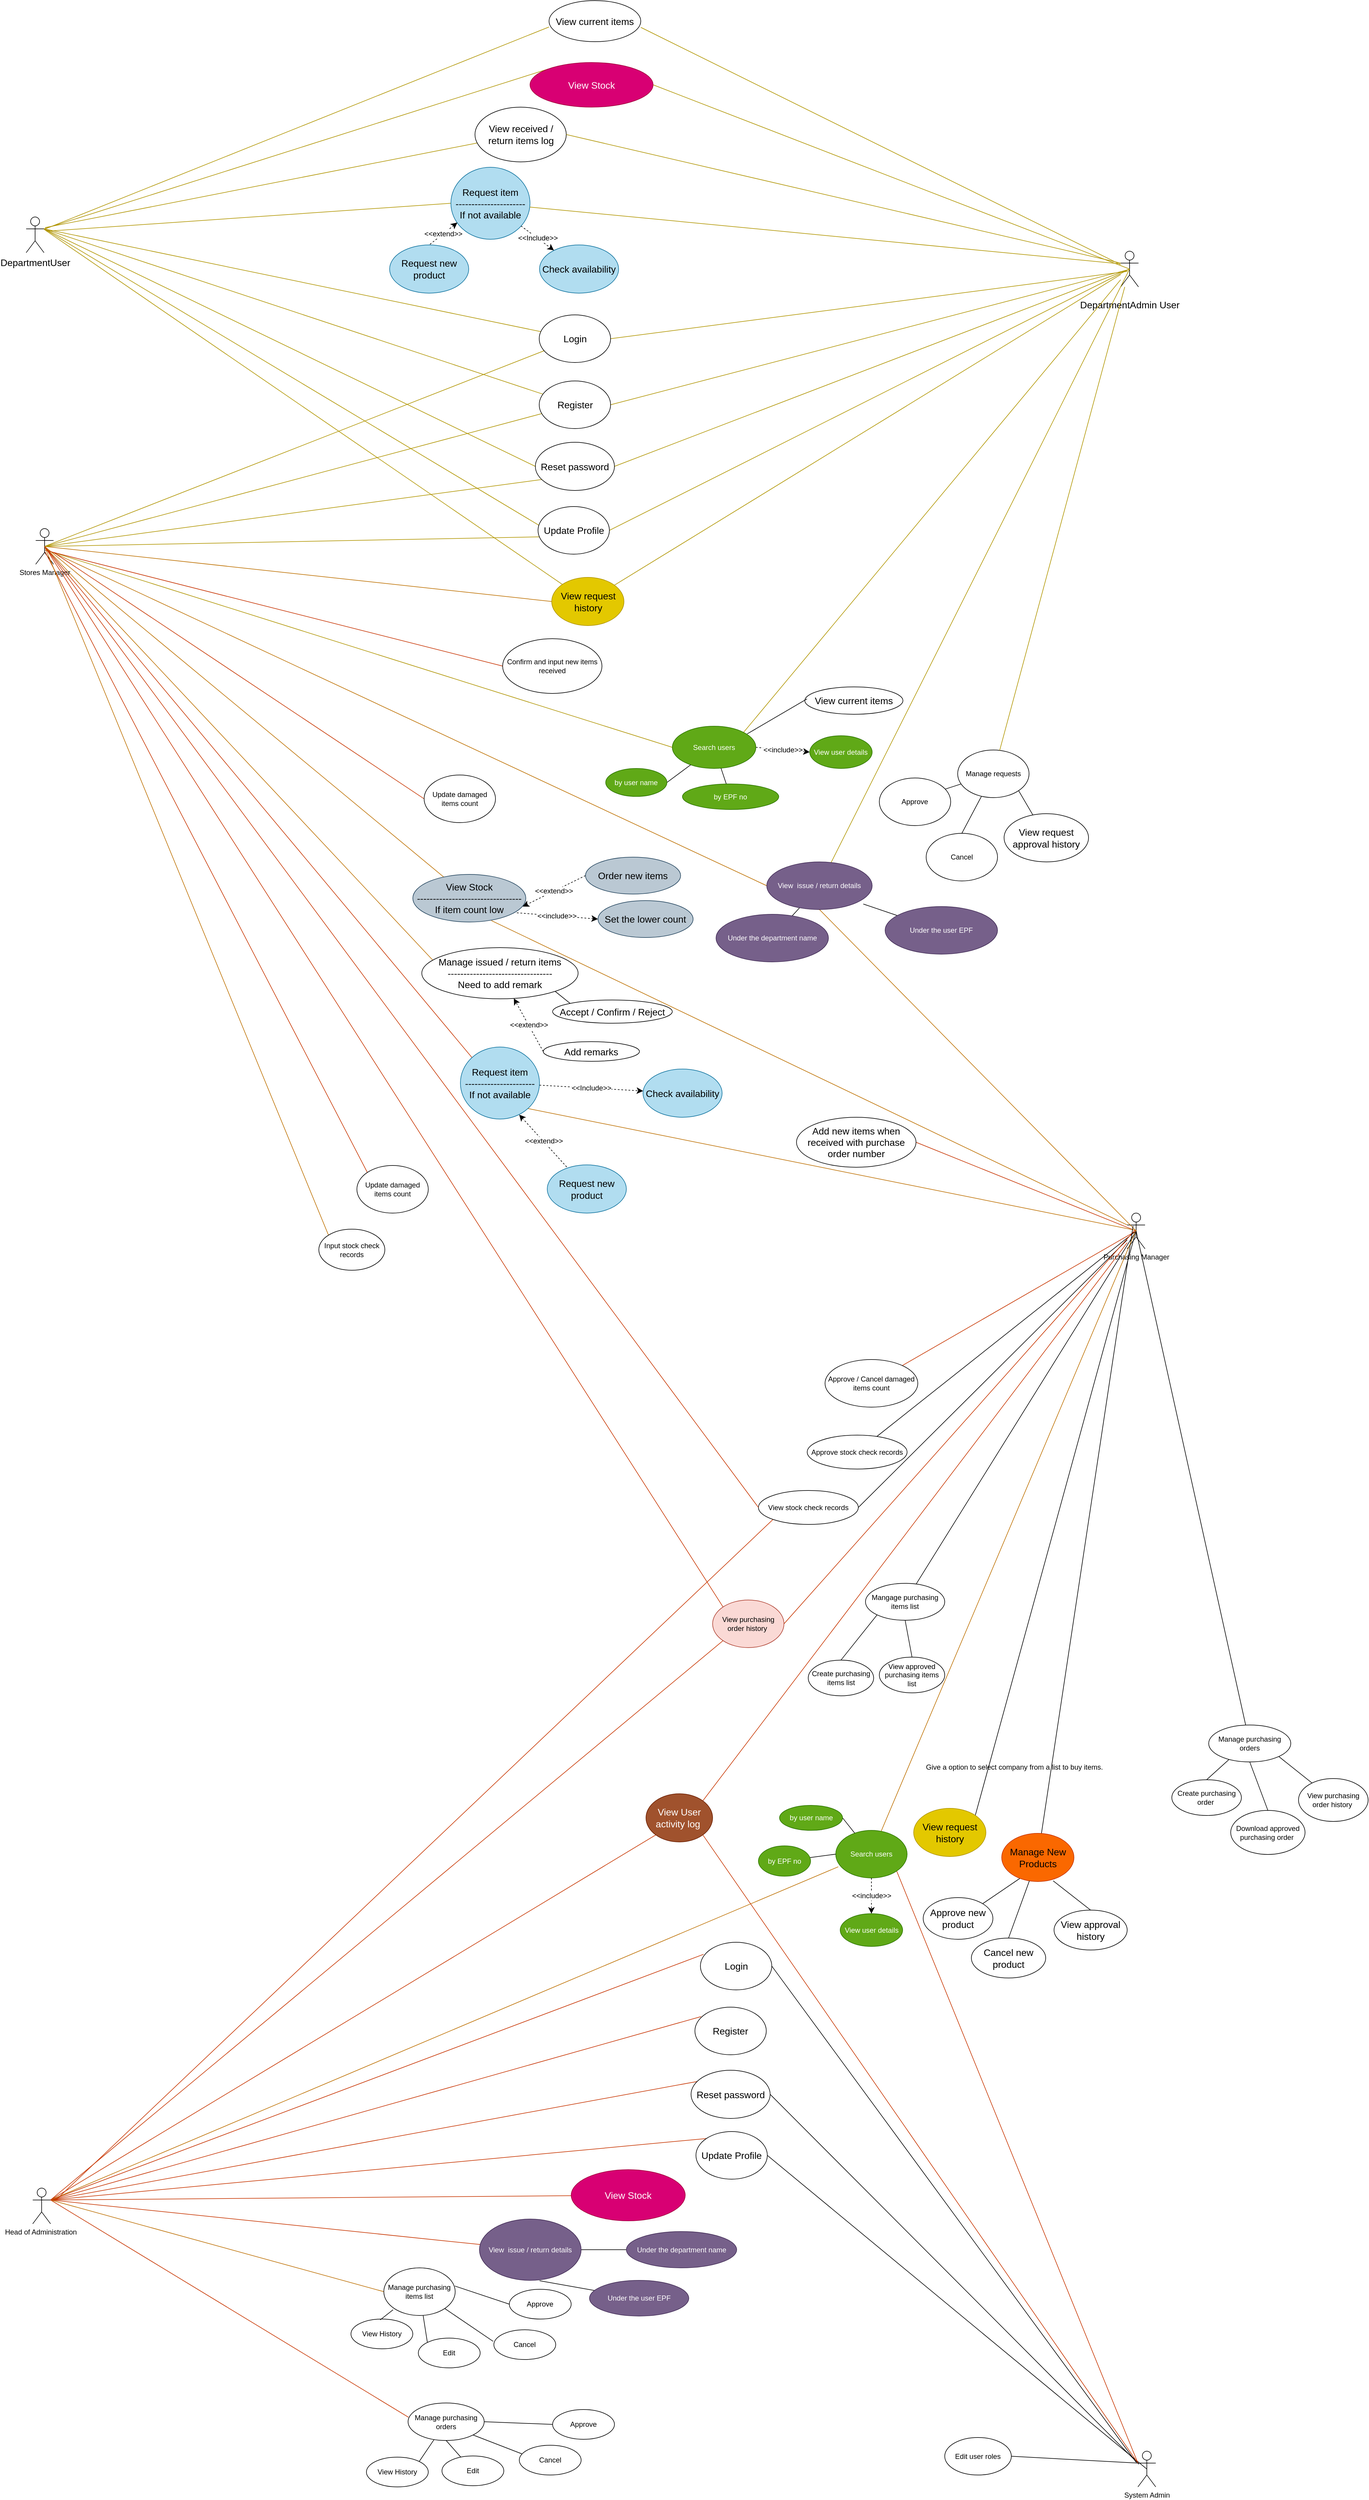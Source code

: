 <mxfile version="21.7.5" type="device">
  <diagram name="Page-1" id="1TOIiaNRLvIt0z4Q-01A">
    <mxGraphModel dx="4674" dy="1228" grid="0" gridSize="10" guides="1" tooltips="1" connect="1" arrows="0" fold="1" page="0" pageScale="1" pageWidth="1169" pageHeight="827" math="0" shadow="0">
      <root>
        <mxCell id="0" />
        <mxCell id="1" parent="0" />
        <mxCell id="NqfFOiLph9kj7Ms6xmRY-40" style="edgeStyle=none;shape=connector;curved=1;rounded=0;orthogonalLoop=1;jettySize=auto;html=1;exitX=0.5;exitY=0.5;exitDx=0;exitDy=0;exitPerimeter=0;labelBackgroundColor=default;strokeColor=#C73500;fontFamily=Helvetica;fontSize=12;fontColor=default;endArrow=none;endFill=0;startSize=8;endSize=8;fillColor=#fa6800;" parent="1" source="NqfFOiLph9kj7Ms6xmRY-22" target="NqfFOiLph9kj7Ms6xmRY-39" edge="1">
          <mxGeometry relative="1" as="geometry" />
        </mxCell>
        <mxCell id="NqfFOiLph9kj7Ms6xmRY-42" style="edgeStyle=none;shape=connector;curved=1;rounded=0;orthogonalLoop=1;jettySize=auto;html=1;exitX=0.5;exitY=0.5;exitDx=0;exitDy=0;exitPerimeter=0;labelBackgroundColor=default;strokeColor=default;fontFamily=Helvetica;fontSize=12;fontColor=default;endArrow=none;endFill=0;startSize=8;endSize=8;" parent="1" source="NqfFOiLph9kj7Ms6xmRY-22" target="NqfFOiLph9kj7Ms6xmRY-41" edge="1">
          <mxGeometry relative="1" as="geometry" />
        </mxCell>
        <mxCell id="NqfFOiLph9kj7Ms6xmRY-44" style="edgeStyle=none;shape=connector;curved=1;rounded=0;orthogonalLoop=1;jettySize=auto;html=1;exitX=0.5;exitY=0.5;exitDx=0;exitDy=0;exitPerimeter=0;labelBackgroundColor=default;strokeColor=default;fontFamily=Helvetica;fontSize=12;fontColor=default;endArrow=none;endFill=0;startSize=8;endSize=8;" parent="1" source="NqfFOiLph9kj7Ms6xmRY-22" target="NqfFOiLph9kj7Ms6xmRY-43" edge="1">
          <mxGeometry relative="1" as="geometry" />
        </mxCell>
        <mxCell id="KoV1lsuPA7OnqRDe3_nY-164" style="edgeStyle=none;shape=connector;curved=1;rounded=0;orthogonalLoop=1;jettySize=auto;html=1;exitX=0;exitY=0.333;exitDx=0;exitDy=0;exitPerimeter=0;entryX=0.695;entryY=0.969;entryDx=0;entryDy=0;entryPerimeter=0;labelBackgroundColor=default;strokeColor=#BD7000;fontFamily=Helvetica;fontSize=12;fontColor=default;endArrow=none;endFill=0;startSize=8;endSize=8;fillColor=#f0a30a;" parent="1" source="NqfFOiLph9kj7Ms6xmRY-22" target="KoV1lsuPA7OnqRDe3_nY-84" edge="1">
          <mxGeometry relative="1" as="geometry" />
        </mxCell>
        <mxCell id="NqfFOiLph9kj7Ms6xmRY-22" value="Purchasing Manager" style="shape=umlActor;verticalLabelPosition=bottom;verticalAlign=top;html=1;outlineConnect=0;fontFamily=Helvetica;fontSize=12;fontColor=default;container=0;" parent="1" vertex="1">
          <mxGeometry x="-795" y="1809" width="30" height="60" as="geometry" />
        </mxCell>
        <mxCell id="NqfFOiLph9kj7Ms6xmRY-28" style="edgeStyle=none;shape=connector;curved=1;rounded=0;orthogonalLoop=1;jettySize=auto;html=1;exitX=1;exitY=0.5;exitDx=0;exitDy=0;entryX=0.5;entryY=0.5;entryDx=0;entryDy=0;entryPerimeter=0;labelBackgroundColor=default;strokeColor=#C73500;fontFamily=Helvetica;fontSize=12;fontColor=default;endArrow=none;endFill=0;startSize=8;endSize=8;fillColor=#fa6800;" parent="1" source="NqfFOiLph9kj7Ms6xmRY-27" target="NqfFOiLph9kj7Ms6xmRY-22" edge="1">
          <mxGeometry relative="1" as="geometry" />
        </mxCell>
        <mxCell id="NqfFOiLph9kj7Ms6xmRY-27" value="Add new items when received with purchase order number" style="ellipse;whiteSpace=wrap;html=1;fontSize=16;container=0;" parent="1" vertex="1">
          <mxGeometry x="-1351" y="1648" width="201" height="84" as="geometry" />
        </mxCell>
        <mxCell id="NqfFOiLph9kj7Ms6xmRY-39" value="Approve / Cancel damaged items count" style="ellipse;whiteSpace=wrap;html=1;fontFamily=Helvetica;fontSize=12;fontColor=default;container=0;" parent="1" vertex="1">
          <mxGeometry x="-1303" y="2055" width="156" height="80" as="geometry" />
        </mxCell>
        <mxCell id="NqfFOiLph9kj7Ms6xmRY-41" value="Approve stock check records" style="ellipse;whiteSpace=wrap;html=1;fontFamily=Helvetica;fontSize=12;fontColor=default;container=0;" parent="1" vertex="1">
          <mxGeometry x="-1333" y="2182" width="168" height="57" as="geometry" />
        </mxCell>
        <mxCell id="KoV1lsuPA7OnqRDe3_nY-221" style="edgeStyle=none;shape=connector;curved=1;rounded=0;orthogonalLoop=1;jettySize=auto;html=1;exitX=0.5;exitY=1;exitDx=0;exitDy=0;entryX=0.5;entryY=0;entryDx=0;entryDy=0;labelBackgroundColor=default;strokeColor=default;fontFamily=Helvetica;fontSize=12;fontColor=default;endArrow=none;endFill=0;startSize=8;endSize=8;" parent="1" source="NqfFOiLph9kj7Ms6xmRY-43" target="KoV1lsuPA7OnqRDe3_nY-219" edge="1">
          <mxGeometry relative="1" as="geometry" />
        </mxCell>
        <mxCell id="NqfFOiLph9kj7Ms6xmRY-43" value="Mangage purchasing items list" style="ellipse;whiteSpace=wrap;html=1;fontFamily=Helvetica;fontSize=12;fontColor=default;container=0;" parent="1" vertex="1">
          <mxGeometry x="-1235" y="2431" width="133.25" height="62" as="geometry" />
        </mxCell>
        <mxCell id="NqfFOiLph9kj7Ms6xmRY-46" style="edgeStyle=none;shape=connector;curved=1;rounded=0;orthogonalLoop=1;jettySize=auto;html=1;entryX=0.5;entryY=0.5;entryDx=0;entryDy=0;entryPerimeter=0;labelBackgroundColor=default;strokeColor=default;fontFamily=Helvetica;fontSize=12;fontColor=default;endArrow=none;endFill=0;startSize=8;endSize=8;" parent="1" source="NqfFOiLph9kj7Ms6xmRY-45" target="NqfFOiLph9kj7Ms6xmRY-22" edge="1">
          <mxGeometry relative="1" as="geometry" />
        </mxCell>
        <mxCell id="Z0mAnghUM08AfojL0qQG-27" style="edgeStyle=none;shape=connector;rounded=0;orthogonalLoop=1;jettySize=auto;html=1;exitX=0.5;exitY=1;exitDx=0;exitDy=0;entryX=0.5;entryY=0;entryDx=0;entryDy=0;labelBackgroundColor=default;strokeColor=default;fontFamily=Helvetica;fontSize=11;fontColor=default;endArrow=none;endFill=0;" edge="1" parent="1" source="NqfFOiLph9kj7Ms6xmRY-45" target="NqfFOiLph9kj7Ms6xmRY-149">
          <mxGeometry relative="1" as="geometry" />
        </mxCell>
        <mxCell id="Z0mAnghUM08AfojL0qQG-29" style="edgeStyle=none;shape=connector;rounded=0;orthogonalLoop=1;jettySize=auto;html=1;exitX=1;exitY=1;exitDx=0;exitDy=0;labelBackgroundColor=default;strokeColor=default;fontFamily=Helvetica;fontSize=11;fontColor=default;endArrow=none;endFill=0;" edge="1" parent="1" source="NqfFOiLph9kj7Ms6xmRY-45" target="Z0mAnghUM08AfojL0qQG-28">
          <mxGeometry relative="1" as="geometry" />
        </mxCell>
        <mxCell id="NqfFOiLph9kj7Ms6xmRY-45" value="Manage purchasing orders" style="ellipse;whiteSpace=wrap;html=1;fontFamily=Helvetica;fontSize=12;fontColor=default;container=0;" parent="1" vertex="1">
          <mxGeometry x="-658" y="2669" width="138" height="62" as="geometry" />
        </mxCell>
        <mxCell id="NqfFOiLph9kj7Ms6xmRY-53" style="edgeStyle=none;shape=connector;curved=1;rounded=0;orthogonalLoop=1;jettySize=auto;html=1;exitX=1;exitY=0.333;exitDx=0;exitDy=0;exitPerimeter=0;entryX=0.045;entryY=0.252;entryDx=0;entryDy=0;entryPerimeter=0;labelBackgroundColor=default;strokeColor=#C73500;fontFamily=Helvetica;fontSize=12;fontColor=default;endArrow=none;endFill=0;startSize=8;endSize=8;fillColor=#fa6800;" parent="1" source="NqfFOiLph9kj7Ms6xmRY-47" target="NqfFOiLph9kj7Ms6xmRY-49" edge="1">
          <mxGeometry relative="1" as="geometry" />
        </mxCell>
        <mxCell id="NqfFOiLph9kj7Ms6xmRY-54" style="edgeStyle=none;shape=connector;curved=1;rounded=0;orthogonalLoop=1;jettySize=auto;html=1;exitX=1;exitY=0.333;exitDx=0;exitDy=0;exitPerimeter=0;entryX=0.086;entryY=0.198;entryDx=0;entryDy=0;entryPerimeter=0;labelBackgroundColor=default;strokeColor=#C73500;fontFamily=Helvetica;fontSize=12;fontColor=default;endArrow=none;endFill=0;startSize=8;endSize=8;fillColor=#fa6800;" parent="1" source="NqfFOiLph9kj7Ms6xmRY-47" target="NqfFOiLph9kj7Ms6xmRY-48" edge="1">
          <mxGeometry relative="1" as="geometry" />
        </mxCell>
        <mxCell id="NqfFOiLph9kj7Ms6xmRY-55" style="edgeStyle=none;shape=connector;curved=1;rounded=0;orthogonalLoop=1;jettySize=auto;html=1;exitX=1;exitY=0.333;exitDx=0;exitDy=0;exitPerimeter=0;entryX=0.074;entryY=0.234;entryDx=0;entryDy=0;entryPerimeter=0;labelBackgroundColor=default;strokeColor=#C73500;fontFamily=Helvetica;fontSize=12;fontColor=default;endArrow=none;endFill=0;startSize=8;endSize=8;fillColor=#fa6800;" parent="1" source="NqfFOiLph9kj7Ms6xmRY-47" target="NqfFOiLph9kj7Ms6xmRY-51" edge="1">
          <mxGeometry relative="1" as="geometry" />
        </mxCell>
        <mxCell id="NqfFOiLph9kj7Ms6xmRY-56" style="edgeStyle=none;shape=connector;curved=1;rounded=0;orthogonalLoop=1;jettySize=auto;html=1;exitX=1;exitY=0.333;exitDx=0;exitDy=0;exitPerimeter=0;entryX=0;entryY=0;entryDx=0;entryDy=0;labelBackgroundColor=default;strokeColor=#C73500;fontFamily=Helvetica;fontSize=12;fontColor=default;endArrow=none;endFill=0;startSize=8;endSize=8;fillColor=#fa6800;" parent="1" source="NqfFOiLph9kj7Ms6xmRY-47" target="NqfFOiLph9kj7Ms6xmRY-50" edge="1">
          <mxGeometry relative="1" as="geometry" />
        </mxCell>
        <mxCell id="NqfFOiLph9kj7Ms6xmRY-60" style="edgeStyle=none;shape=connector;curved=1;rounded=0;orthogonalLoop=1;jettySize=auto;html=1;exitX=1;exitY=0.333;exitDx=0;exitDy=0;exitPerimeter=0;labelBackgroundColor=default;strokeColor=#C73500;fontFamily=Helvetica;fontSize=12;fontColor=default;endArrow=none;endFill=0;startSize=8;endSize=8;fillColor=#fa6800;" parent="1" source="NqfFOiLph9kj7Ms6xmRY-47" target="NqfFOiLph9kj7Ms6xmRY-59" edge="1">
          <mxGeometry relative="1" as="geometry" />
        </mxCell>
        <mxCell id="NqfFOiLph9kj7Ms6xmRY-74" style="edgeStyle=none;shape=connector;curved=1;rounded=0;orthogonalLoop=1;jettySize=auto;html=1;exitX=1;exitY=0.333;exitDx=0;exitDy=0;exitPerimeter=0;labelBackgroundColor=default;strokeColor=#C73500;fontFamily=Helvetica;fontSize=12;fontColor=default;endArrow=none;endFill=0;startSize=8;endSize=8;fillColor=#fa6800;" parent="1" source="NqfFOiLph9kj7Ms6xmRY-47" target="NqfFOiLph9kj7Ms6xmRY-71" edge="1">
          <mxGeometry relative="1" as="geometry" />
        </mxCell>
        <mxCell id="KoV1lsuPA7OnqRDe3_nY-199" style="edgeStyle=none;shape=connector;curved=1;rounded=0;orthogonalLoop=1;jettySize=auto;html=1;exitX=1;exitY=0.333;exitDx=0;exitDy=0;exitPerimeter=0;entryX=0.035;entryY=0.765;entryDx=0;entryDy=0;entryPerimeter=0;labelBackgroundColor=default;strokeColor=#BD7000;fontFamily=Helvetica;fontSize=12;fontColor=default;endArrow=none;endFill=0;startSize=8;endSize=8;fillColor=#f0a30a;" parent="1" source="NqfFOiLph9kj7Ms6xmRY-47" target="KoV1lsuPA7OnqRDe3_nY-190" edge="1">
          <mxGeometry relative="1" as="geometry" />
        </mxCell>
        <mxCell id="NqfFOiLph9kj7Ms6xmRY-47" value="Head of Administration&amp;nbsp;" style="shape=umlActor;verticalLabelPosition=bottom;verticalAlign=top;html=1;outlineConnect=0;fontFamily=Helvetica;fontSize=12;fontColor=default;" parent="1" vertex="1">
          <mxGeometry x="-2635" y="3447" width="30" height="60" as="geometry" />
        </mxCell>
        <mxCell id="NqfFOiLph9kj7Ms6xmRY-48" value="Register" style="ellipse;whiteSpace=wrap;html=1;fontSize=16;container=0;" parent="1" vertex="1">
          <mxGeometry x="-1521.75" y="3143" width="120" height="80" as="geometry" />
        </mxCell>
        <mxCell id="KoV1lsuPA7OnqRDe3_nY-183" style="edgeStyle=none;shape=connector;curved=1;rounded=0;orthogonalLoop=1;jettySize=auto;html=1;exitX=1;exitY=0.5;exitDx=0;exitDy=0;labelBackgroundColor=default;strokeColor=default;fontFamily=Helvetica;fontSize=12;fontColor=default;endArrow=none;endFill=0;startSize=8;endSize=8;" parent="1" source="NqfFOiLph9kj7Ms6xmRY-49" edge="1">
          <mxGeometry relative="1" as="geometry">
            <mxPoint x="-779.889" y="3907.688" as="targetPoint" />
          </mxGeometry>
        </mxCell>
        <mxCell id="NqfFOiLph9kj7Ms6xmRY-49" value="Login" style="ellipse;whiteSpace=wrap;html=1;fontSize=16;container=0;" parent="1" vertex="1">
          <mxGeometry x="-1512.5" y="3034" width="120" height="80" as="geometry" />
        </mxCell>
        <mxCell id="KoV1lsuPA7OnqRDe3_nY-182" style="edgeStyle=none;shape=connector;curved=1;rounded=0;orthogonalLoop=1;jettySize=auto;html=1;exitX=1;exitY=0.5;exitDx=0;exitDy=0;entryX=0.5;entryY=0.5;entryDx=0;entryDy=0;entryPerimeter=0;labelBackgroundColor=default;strokeColor=default;fontFamily=Helvetica;fontSize=12;fontColor=default;endArrow=none;endFill=0;startSize=8;endSize=8;" parent="1" source="NqfFOiLph9kj7Ms6xmRY-50" target="KoV1lsuPA7OnqRDe3_nY-144" edge="1">
          <mxGeometry relative="1" as="geometry" />
        </mxCell>
        <mxCell id="NqfFOiLph9kj7Ms6xmRY-50" value="Update Profile" style="ellipse;whiteSpace=wrap;html=1;fontSize=16;container=0;" parent="1" vertex="1">
          <mxGeometry x="-1520" y="3352" width="120" height="80" as="geometry" />
        </mxCell>
        <mxCell id="NqfFOiLph9kj7Ms6xmRY-51" value="Reset password" style="ellipse;whiteSpace=wrap;html=1;fontSize=16;container=0;" parent="1" vertex="1">
          <mxGeometry x="-1528.25" y="3249" width="133" height="81" as="geometry" />
        </mxCell>
        <mxCell id="NqfFOiLph9kj7Ms6xmRY-59" value="View Stock" style="ellipse;whiteSpace=wrap;html=1;fontSize=16;container=0;fillColor=#d80073;fontColor=#ffffff;strokeColor=#A50040;" parent="1" vertex="1">
          <mxGeometry x="-1729.75" y="3416" width="191.75" height="86" as="geometry" />
        </mxCell>
        <mxCell id="NqfFOiLph9kj7Ms6xmRY-69" style="edgeStyle=none;shape=connector;curved=1;rounded=0;orthogonalLoop=1;jettySize=auto;html=1;labelBackgroundColor=default;strokeColor=default;fontFamily=Helvetica;fontSize=12;fontColor=default;endArrow=none;endFill=0;startSize=8;endSize=8;entryX=1;entryY=0.5;entryDx=0;entryDy=0;" parent="1" source="NqfFOiLph9kj7Ms6xmRY-71" target="NqfFOiLph9kj7Ms6xmRY-72" edge="1">
          <mxGeometry relative="1" as="geometry">
            <mxPoint x="-2068.623" y="3783.356" as="targetPoint" />
          </mxGeometry>
        </mxCell>
        <mxCell id="NqfFOiLph9kj7Ms6xmRY-70" style="edgeStyle=none;shape=connector;curved=1;rounded=0;orthogonalLoop=1;jettySize=auto;html=1;exitX=0.591;exitY=1.006;exitDx=0;exitDy=0;labelBackgroundColor=default;strokeColor=default;fontFamily=Helvetica;fontSize=12;fontColor=default;endArrow=none;endFill=0;startSize=8;endSize=8;exitPerimeter=0;" parent="1" source="NqfFOiLph9kj7Ms6xmRY-71" target="NqfFOiLph9kj7Ms6xmRY-73" edge="1">
          <mxGeometry relative="1" as="geometry">
            <mxPoint x="-2046.517" y="3892.094" as="targetPoint" />
          </mxGeometry>
        </mxCell>
        <mxCell id="NqfFOiLph9kj7Ms6xmRY-71" value="View&amp;nbsp; issue / return details" style="ellipse;whiteSpace=wrap;html=1;fontFamily=Helvetica;fontSize=12;fontColor=#ffffff;container=0;fillColor=#76608a;strokeColor=#432D57;" parent="1" vertex="1">
          <mxGeometry x="-1884" y="3499" width="171" height="103" as="geometry" />
        </mxCell>
        <mxCell id="NqfFOiLph9kj7Ms6xmRY-72" value="Under the department name" style="ellipse;whiteSpace=wrap;html=1;fontFamily=Helvetica;fontSize=12;fontColor=#ffffff;container=0;fillColor=#76608a;strokeColor=#432D57;" parent="1" vertex="1">
          <mxGeometry x="-1637" y="3520" width="185.5" height="61" as="geometry" />
        </mxCell>
        <mxCell id="NqfFOiLph9kj7Ms6xmRY-73" value="Under the user EPF" style="ellipse;whiteSpace=wrap;html=1;fontFamily=Helvetica;fontSize=12;fontColor=#ffffff;container=0;fillColor=#76608a;strokeColor=#432D57;" parent="1" vertex="1">
          <mxGeometry x="-1699" y="3602" width="167" height="60" as="geometry" />
        </mxCell>
        <mxCell id="NqfFOiLph9kj7Ms6xmRY-76" style="edgeStyle=none;shape=connector;curved=1;rounded=0;orthogonalLoop=1;jettySize=auto;html=1;exitX=1;exitY=0.5;exitDx=0;exitDy=0;labelBackgroundColor=default;strokeColor=default;fontFamily=Helvetica;fontSize=12;fontColor=default;endArrow=none;endFill=0;startSize=8;endSize=8;" parent="1" source="NqfFOiLph9kj7Ms6xmRY-75" target="NqfFOiLph9kj7Ms6xmRY-22" edge="1">
          <mxGeometry relative="1" as="geometry" />
        </mxCell>
        <mxCell id="KoV1lsuPA7OnqRDe3_nY-171" style="edgeStyle=none;shape=connector;curved=1;rounded=0;orthogonalLoop=1;jettySize=auto;html=1;exitX=0;exitY=1;exitDx=0;exitDy=0;labelBackgroundColor=default;strokeColor=#C73500;fontFamily=Helvetica;fontSize=12;fontColor=default;endArrow=none;endFill=0;startSize=8;endSize=8;fillColor=#fa6800;" parent="1" source="NqfFOiLph9kj7Ms6xmRY-75" edge="1">
          <mxGeometry relative="1" as="geometry">
            <mxPoint x="-2595" y="3466" as="targetPoint" />
          </mxGeometry>
        </mxCell>
        <mxCell id="NqfFOiLph9kj7Ms6xmRY-75" value="View stock check records" style="ellipse;whiteSpace=wrap;html=1;fontFamily=Helvetica;fontSize=12;fontColor=default;container=0;" parent="1" vertex="1">
          <mxGeometry x="-1415" y="2275" width="168" height="57" as="geometry" />
        </mxCell>
        <mxCell id="NqfFOiLph9kj7Ms6xmRY-82" style="edgeStyle=none;shape=connector;curved=1;rounded=0;orthogonalLoop=1;jettySize=auto;html=1;exitX=0;exitY=0.5;exitDx=0;exitDy=0;entryX=1;entryY=0.333;entryDx=0;entryDy=0;entryPerimeter=0;labelBackgroundColor=default;strokeColor=#BD7000;fontFamily=Helvetica;fontSize=12;fontColor=default;endArrow=none;endFill=0;startSize=8;endSize=8;fillColor=#f0a30a;" parent="1" source="NqfFOiLph9kj7Ms6xmRY-81" target="NqfFOiLph9kj7Ms6xmRY-47" edge="1">
          <mxGeometry relative="1" as="geometry" />
        </mxCell>
        <mxCell id="NqfFOiLph9kj7Ms6xmRY-87" style="edgeStyle=none;shape=connector;curved=1;rounded=0;orthogonalLoop=1;jettySize=auto;html=1;exitX=1;exitY=1;exitDx=0;exitDy=0;entryX=-0.011;entryY=0.39;entryDx=0;entryDy=0;entryPerimeter=0;labelBackgroundColor=default;strokeColor=default;fontFamily=Helvetica;fontSize=12;fontColor=default;endArrow=none;endFill=0;startSize=8;endSize=8;" parent="1" source="NqfFOiLph9kj7Ms6xmRY-81" target="NqfFOiLph9kj7Ms6xmRY-86" edge="1">
          <mxGeometry relative="1" as="geometry" />
        </mxCell>
        <mxCell id="NqfFOiLph9kj7Ms6xmRY-81" value="Manage purchasing items list" style="ellipse;whiteSpace=wrap;html=1;fontFamily=Helvetica;fontSize=12;fontColor=default;container=0;" parent="1" vertex="1">
          <mxGeometry x="-2044.75" y="3581" width="120" height="80" as="geometry" />
        </mxCell>
        <mxCell id="NqfFOiLph9kj7Ms6xmRY-88" style="edgeStyle=none;shape=connector;curved=1;rounded=0;orthogonalLoop=1;jettySize=auto;html=1;exitX=0;exitY=0.5;exitDx=0;exitDy=0;entryX=0.996;entryY=0.382;entryDx=0;entryDy=0;entryPerimeter=0;labelBackgroundColor=default;strokeColor=default;fontFamily=Helvetica;fontSize=12;fontColor=default;endArrow=none;endFill=0;startSize=8;endSize=8;" parent="1" source="NqfFOiLph9kj7Ms6xmRY-84" target="NqfFOiLph9kj7Ms6xmRY-81" edge="1">
          <mxGeometry relative="1" as="geometry" />
        </mxCell>
        <mxCell id="NqfFOiLph9kj7Ms6xmRY-84" value="Approve" style="ellipse;whiteSpace=wrap;html=1;fontFamily=Helvetica;fontSize=12;fontColor=default;container=0;" parent="1" vertex="1">
          <mxGeometry x="-1833.75" y="3617" width="104" height="50" as="geometry" />
        </mxCell>
        <mxCell id="NqfFOiLph9kj7Ms6xmRY-89" style="edgeStyle=none;shape=connector;curved=1;rounded=0;orthogonalLoop=1;jettySize=auto;html=1;exitX=0;exitY=0;exitDx=0;exitDy=0;labelBackgroundColor=default;strokeColor=default;fontFamily=Helvetica;fontSize=12;fontColor=default;endArrow=none;endFill=0;startSize=8;endSize=8;" parent="1" source="NqfFOiLph9kj7Ms6xmRY-85" target="NqfFOiLph9kj7Ms6xmRY-81" edge="1">
          <mxGeometry relative="1" as="geometry" />
        </mxCell>
        <mxCell id="NqfFOiLph9kj7Ms6xmRY-85" value="Edit" style="ellipse;whiteSpace=wrap;html=1;fontFamily=Helvetica;fontSize=12;fontColor=default;container=0;" parent="1" vertex="1">
          <mxGeometry x="-1986.75" y="3699" width="104" height="50" as="geometry" />
        </mxCell>
        <mxCell id="NqfFOiLph9kj7Ms6xmRY-86" value="Cancel" style="ellipse;whiteSpace=wrap;html=1;fontFamily=Helvetica;fontSize=12;fontColor=default;container=0;" parent="1" vertex="1">
          <mxGeometry x="-1859.75" y="3685" width="104" height="50" as="geometry" />
        </mxCell>
        <mxCell id="NqfFOiLph9kj7Ms6xmRY-91" style="edgeStyle=none;shape=connector;curved=1;rounded=0;orthogonalLoop=1;jettySize=auto;html=1;exitX=0.005;exitY=0.38;exitDx=0;exitDy=0;entryX=1;entryY=0.333;entryDx=0;entryDy=0;entryPerimeter=0;labelBackgroundColor=default;strokeColor=#C73500;fontFamily=Helvetica;fontSize=12;fontColor=default;endArrow=none;endFill=0;startSize=8;endSize=8;exitPerimeter=0;fillColor=#fa6800;" parent="1" source="Z0mAnghUM08AfojL0qQG-9" target="NqfFOiLph9kj7Ms6xmRY-47" edge="1">
          <mxGeometry relative="1" as="geometry">
            <mxPoint x="-1925.75" y="3791.5" as="sourcePoint" />
          </mxGeometry>
        </mxCell>
        <mxCell id="NqfFOiLph9kj7Ms6xmRY-142" style="edgeStyle=none;shape=connector;curved=1;rounded=0;orthogonalLoop=1;jettySize=auto;html=1;exitX=1;exitY=0;exitDx=0;exitDy=0;labelBackgroundColor=default;strokeColor=default;fontFamily=Helvetica;fontSize=12;fontColor=default;endArrow=none;endFill=0;startSize=8;endSize=8;" parent="1" source="NqfFOiLph9kj7Ms6xmRY-140" edge="1">
          <mxGeometry relative="1" as="geometry">
            <mxPoint x="-779.786" y="1837.329" as="targetPoint" />
          </mxGeometry>
        </mxCell>
        <mxCell id="NqfFOiLph9kj7Ms6xmRY-140" value="View request history" style="ellipse;whiteSpace=wrap;html=1;fontSize=16;container=0;fillColor=#e3c800;fontColor=#000000;strokeColor=#B09500;" parent="1" vertex="1">
          <mxGeometry x="-1154" y="2809" width="121.5" height="81" as="geometry" />
        </mxCell>
        <mxCell id="NqfFOiLph9kj7Ms6xmRY-149" value="Download approved purchasing order&amp;nbsp;" style="ellipse;whiteSpace=wrap;html=1;fontFamily=Helvetica;fontSize=12;fontColor=default;container=0;" parent="1" vertex="1">
          <mxGeometry x="-621" y="2812.5" width="125" height="74" as="geometry" />
        </mxCell>
        <mxCell id="NqfFOiLph9kj7Ms6xmRY-155" style="edgeStyle=none;shape=connector;curved=1;rounded=0;orthogonalLoop=1;jettySize=auto;html=1;exitX=0;exitY=1;exitDx=0;exitDy=0;entryX=1;entryY=0.333;entryDx=0;entryDy=0;entryPerimeter=0;labelBackgroundColor=default;strokeColor=#C73500;fontFamily=Helvetica;fontSize=12;fontColor=default;endArrow=none;endFill=0;startSize=8;endSize=8;fillColor=#fa6800;" parent="1" source="NqfFOiLph9kj7Ms6xmRY-154" target="NqfFOiLph9kj7Ms6xmRY-47" edge="1">
          <mxGeometry relative="1" as="geometry" />
        </mxCell>
        <mxCell id="KoV1lsuPA7OnqRDe3_nY-185" style="edgeStyle=none;shape=connector;curved=1;rounded=0;orthogonalLoop=1;jettySize=auto;html=1;exitX=1;exitY=1;exitDx=0;exitDy=0;entryX=0;entryY=0.333;entryDx=0;entryDy=0;entryPerimeter=0;labelBackgroundColor=default;strokeColor=#C73500;fontFamily=Helvetica;fontSize=12;fontColor=default;endArrow=none;endFill=0;startSize=8;endSize=8;fillColor=#fa6800;" parent="1" source="NqfFOiLph9kj7Ms6xmRY-154" target="KoV1lsuPA7OnqRDe3_nY-144" edge="1">
          <mxGeometry relative="1" as="geometry" />
        </mxCell>
        <mxCell id="KoV1lsuPA7OnqRDe3_nY-217" style="edgeStyle=none;shape=connector;curved=1;rounded=0;orthogonalLoop=1;jettySize=auto;html=1;exitX=1;exitY=0;exitDx=0;exitDy=0;labelBackgroundColor=default;strokeColor=#C73500;fontFamily=Helvetica;fontSize=12;fontColor=default;endArrow=none;endFill=0;startSize=8;endSize=8;fillColor=#fa6800;" parent="1" source="NqfFOiLph9kj7Ms6xmRY-154" target="NqfFOiLph9kj7Ms6xmRY-22" edge="1">
          <mxGeometry relative="1" as="geometry" />
        </mxCell>
        <mxCell id="NqfFOiLph9kj7Ms6xmRY-154" value="View User activity log&amp;nbsp;" style="ellipse;whiteSpace=wrap;html=1;fontSize=16;container=0;fillColor=#a0522d;strokeColor=#6D1F00;fontColor=#ffffff;" parent="1" vertex="1">
          <mxGeometry x="-1604" y="2784.5" width="112" height="81" as="geometry" />
        </mxCell>
        <mxCell id="KoV1lsuPA7OnqRDe3_nY-125" style="edgeStyle=none;shape=connector;curved=1;rounded=0;orthogonalLoop=1;jettySize=auto;html=1;exitX=1;exitY=0.333;exitDx=0;exitDy=0;exitPerimeter=0;labelBackgroundColor=default;strokeColor=#B09500;fontFamily=Helvetica;fontSize=12;fontColor=default;endArrow=none;endFill=0;startSize=8;endSize=8;fillColor=#e3c800;" parent="1" source="KoV1lsuPA7OnqRDe3_nY-4" target="KoV1lsuPA7OnqRDe3_nY-122" edge="1">
          <mxGeometry relative="1" as="geometry" />
        </mxCell>
        <mxCell id="KoV1lsuPA7OnqRDe3_nY-126" style="edgeStyle=none;shape=connector;curved=1;rounded=0;orthogonalLoop=1;jettySize=auto;html=1;exitX=1;exitY=0.333;exitDx=0;exitDy=0;exitPerimeter=0;labelBackgroundColor=default;strokeColor=#B09500;fontFamily=Helvetica;fontSize=12;fontColor=default;endArrow=none;endFill=0;startSize=8;endSize=8;fillColor=#e3c800;" parent="1" source="KoV1lsuPA7OnqRDe3_nY-4" target="KoV1lsuPA7OnqRDe3_nY-121" edge="1">
          <mxGeometry relative="1" as="geometry" />
        </mxCell>
        <mxCell id="KoV1lsuPA7OnqRDe3_nY-127" style="edgeStyle=none;shape=connector;curved=1;rounded=0;orthogonalLoop=1;jettySize=auto;html=1;exitX=1;exitY=0.333;exitDx=0;exitDy=0;exitPerimeter=0;entryX=0;entryY=0.5;entryDx=0;entryDy=0;labelBackgroundColor=default;strokeColor=#B09500;fontFamily=Helvetica;fontSize=12;fontColor=default;endArrow=none;endFill=0;startSize=8;endSize=8;fillColor=#e3c800;" parent="1" source="KoV1lsuPA7OnqRDe3_nY-4" target="KoV1lsuPA7OnqRDe3_nY-124" edge="1">
          <mxGeometry relative="1" as="geometry" />
        </mxCell>
        <mxCell id="KoV1lsuPA7OnqRDe3_nY-128" style="edgeStyle=none;shape=connector;curved=1;rounded=0;orthogonalLoop=1;jettySize=auto;html=1;exitX=1;exitY=0.333;exitDx=0;exitDy=0;exitPerimeter=0;entryX=0.018;entryY=0.398;entryDx=0;entryDy=0;entryPerimeter=0;labelBackgroundColor=default;strokeColor=#B09500;fontFamily=Helvetica;fontSize=12;fontColor=default;endArrow=none;endFill=0;startSize=8;endSize=8;fillColor=#e3c800;" parent="1" source="KoV1lsuPA7OnqRDe3_nY-4" target="KoV1lsuPA7OnqRDe3_nY-123" edge="1">
          <mxGeometry relative="1" as="geometry" />
        </mxCell>
        <mxCell id="KoV1lsuPA7OnqRDe3_nY-4" value="DepartmentUser" style="shape=umlActor;verticalLabelPosition=bottom;verticalAlign=top;html=1;outlineConnect=0;fontSize=16;container=0;" parent="1" vertex="1">
          <mxGeometry x="-2646" y="135.5" width="30" height="60" as="geometry" />
        </mxCell>
        <mxCell id="KoV1lsuPA7OnqRDe3_nY-13" style="edgeStyle=none;shape=connector;curved=1;rounded=0;orthogonalLoop=1;jettySize=auto;html=1;labelBackgroundColor=default;strokeColor=#B09500;fontFamily=Helvetica;fontSize=12;fontColor=default;endArrow=none;endFill=0;startSize=8;endSize=8;fillColor=#e3c800;" parent="1" source="KoV1lsuPA7OnqRDe3_nY-14" edge="1">
          <mxGeometry relative="1" as="geometry">
            <mxPoint x="-2614.399" y="153.406" as="targetPoint" />
          </mxGeometry>
        </mxCell>
        <mxCell id="KoV1lsuPA7OnqRDe3_nY-14" value="View received / return items log" style="ellipse;whiteSpace=wrap;html=1;fontSize=16;container=0;fillColor=none;" parent="1" vertex="1">
          <mxGeometry x="-1891.5" y="-49" width="153.5" height="92" as="geometry" />
        </mxCell>
        <mxCell id="KoV1lsuPA7OnqRDe3_nY-15" style="edgeStyle=none;shape=connector;curved=1;rounded=0;orthogonalLoop=1;jettySize=auto;html=1;exitX=0;exitY=0.5;exitDx=0;exitDy=0;labelBackgroundColor=default;strokeColor=#B09500;fontFamily=Helvetica;fontSize=12;fontColor=default;endArrow=none;endFill=0;startSize=8;endSize=8;fillColor=#e3c800;" parent="1" source="KoV1lsuPA7OnqRDe3_nY-16" edge="1">
          <mxGeometry relative="1" as="geometry">
            <mxPoint x="-2612" y="159.5" as="targetPoint" />
          </mxGeometry>
        </mxCell>
        <mxCell id="KoV1lsuPA7OnqRDe3_nY-16" value="Request item&lt;br&gt;----------------------&lt;br&gt;If not available" style="ellipse;whiteSpace=wrap;html=1;fontSize=16;container=0;fillColor=#b1ddf0;strokeColor=#10739e;" parent="1" vertex="1">
          <mxGeometry x="-1932" y="52" width="133" height="121" as="geometry" />
        </mxCell>
        <mxCell id="KoV1lsuPA7OnqRDe3_nY-17" value="Request new product" style="ellipse;whiteSpace=wrap;html=1;fontSize=16;container=0;fillColor=#b1ddf0;strokeColor=#10739e;" parent="1" vertex="1">
          <mxGeometry x="-2035" y="182.5" width="133" height="81" as="geometry" />
        </mxCell>
        <mxCell id="KoV1lsuPA7OnqRDe3_nY-18" value="&amp;lt;&amp;lt;extend&amp;gt;&amp;gt;" style="edgeStyle=none;shape=connector;curved=1;rounded=0;orthogonalLoop=1;jettySize=auto;html=1;exitX=0.082;exitY=0.768;exitDx=0;exitDy=0;entryX=0.5;entryY=0;entryDx=0;entryDy=0;labelBackgroundColor=default;strokeColor=default;fontFamily=Helvetica;fontSize=12;fontColor=default;endArrow=none;endFill=0;startSize=8;endSize=8;dashed=1;startArrow=classic;startFill=1;exitPerimeter=0;" parent="1" source="KoV1lsuPA7OnqRDe3_nY-16" target="KoV1lsuPA7OnqRDe3_nY-17" edge="1">
          <mxGeometry relative="1" as="geometry">
            <mxPoint x="-1916.0" y="218.228" as="sourcePoint" />
            <mxPoint x="-2128.58" y="249" as="targetPoint" />
          </mxGeometry>
        </mxCell>
        <mxCell id="KoV1lsuPA7OnqRDe3_nY-19" value="Check availability" style="ellipse;whiteSpace=wrap;html=1;fontSize=16;container=0;fillColor=#b1ddf0;strokeColor=#10739e;" parent="1" vertex="1">
          <mxGeometry x="-1783" y="182.5" width="133" height="81" as="geometry" />
        </mxCell>
        <mxCell id="KoV1lsuPA7OnqRDe3_nY-20" value="&amp;lt;&amp;lt;Include&amp;gt;&amp;gt;" style="edgeStyle=none;curved=1;rounded=0;orthogonalLoop=1;jettySize=auto;html=1;fontSize=12;startSize=8;endSize=8;dashed=1;" parent="1" source="KoV1lsuPA7OnqRDe3_nY-16" target="KoV1lsuPA7OnqRDe3_nY-19" edge="1">
          <mxGeometry relative="1" as="geometry" />
        </mxCell>
        <mxCell id="KoV1lsuPA7OnqRDe3_nY-23" style="edgeStyle=none;shape=connector;curved=1;rounded=0;orthogonalLoop=1;jettySize=auto;html=1;exitX=0;exitY=0;exitDx=0;exitDy=0;labelBackgroundColor=default;strokeColor=#B09500;fontFamily=Helvetica;fontSize=12;fontColor=default;endArrow=none;endFill=0;startSize=8;endSize=8;fillColor=#e3c800;" parent="1" source="KoV1lsuPA7OnqRDe3_nY-24" edge="1">
          <mxGeometry relative="1" as="geometry">
            <mxPoint x="-2615.805" y="156.373" as="targetPoint" />
          </mxGeometry>
        </mxCell>
        <mxCell id="KoV1lsuPA7OnqRDe3_nY-203" style="edgeStyle=none;shape=connector;curved=1;rounded=0;orthogonalLoop=1;jettySize=auto;html=1;exitX=0;exitY=0.5;exitDx=0;exitDy=0;entryX=0.5;entryY=0.5;entryDx=0;entryDy=0;entryPerimeter=0;labelBackgroundColor=default;strokeColor=#BD7000;fontFamily=Helvetica;fontSize=12;fontColor=default;endArrow=none;endFill=0;startSize=8;endSize=8;fillColor=#f0a30a;" parent="1" source="KoV1lsuPA7OnqRDe3_nY-24" target="KoV1lsuPA7OnqRDe3_nY-79" edge="1">
          <mxGeometry relative="1" as="geometry" />
        </mxCell>
        <mxCell id="KoV1lsuPA7OnqRDe3_nY-24" value="View request history" style="ellipse;whiteSpace=wrap;html=1;fontSize=16;container=0;fillColor=#e3c800;fontColor=#000000;strokeColor=#B09500;" parent="1" vertex="1">
          <mxGeometry x="-1762.5" y="741" width="121.5" height="81" as="geometry" />
        </mxCell>
        <mxCell id="KoV1lsuPA7OnqRDe3_nY-59" style="rounded=0;orthogonalLoop=1;jettySize=auto;html=1;exitX=0;exitY=0.333;exitDx=0;exitDy=0;exitPerimeter=0;entryX=1;entryY=0.5;entryDx=0;entryDy=0;endArrow=none;endFill=0;fillColor=#e3c800;strokeColor=#B09500;" parent="1" source="KoV1lsuPA7OnqRDe3_nY-25" target="KoV1lsuPA7OnqRDe3_nY-14" edge="1">
          <mxGeometry relative="1" as="geometry" />
        </mxCell>
        <mxCell id="KoV1lsuPA7OnqRDe3_nY-25" value="&lt;br&gt;&lt;span style=&quot;color: rgb(0, 0, 0); font-family: Helvetica; font-size: 16px; font-style: normal; font-variant-ligatures: normal; font-variant-caps: normal; font-weight: 400; letter-spacing: normal; orphans: 2; text-align: left; text-indent: 0px; text-transform: none; widows: 2; word-spacing: 0px; -webkit-text-stroke-width: 0px; background-color: rgb(255, 255, 255); text-decoration-thickness: initial; text-decoration-style: initial; text-decoration-color: initial; float: none; display: inline !important;&quot;&gt;DepartmentAdmin User&lt;/span&gt;&lt;br&gt;" style="shape=umlActor;verticalLabelPosition=bottom;verticalAlign=top;html=1;outlineConnect=0;fontFamily=Helvetica;fontSize=12;fontColor=default;container=0;" parent="1" vertex="1">
          <mxGeometry x="-806" y="193" width="30" height="60" as="geometry" />
        </mxCell>
        <mxCell id="KoV1lsuPA7OnqRDe3_nY-36" style="edgeStyle=none;shape=connector;curved=1;rounded=0;orthogonalLoop=1;jettySize=auto;html=1;entryX=0.5;entryY=0.5;entryDx=0;entryDy=0;entryPerimeter=0;labelBackgroundColor=default;strokeColor=#B09500;fontFamily=Helvetica;fontSize=12;fontColor=default;endArrow=none;endFill=0;startSize=8;endSize=8;fillColor=#e3c800;" parent="1" source="KoV1lsuPA7OnqRDe3_nY-39" target="KoV1lsuPA7OnqRDe3_nY-25" edge="1">
          <mxGeometry relative="1" as="geometry" />
        </mxCell>
        <mxCell id="KoV1lsuPA7OnqRDe3_nY-37" style="edgeStyle=none;shape=connector;curved=1;rounded=0;orthogonalLoop=1;jettySize=auto;html=1;labelBackgroundColor=default;strokeColor=default;fontFamily=Helvetica;fontSize=12;fontColor=default;endArrow=none;endFill=0;startSize=8;endSize=8;" parent="1" source="KoV1lsuPA7OnqRDe3_nY-39" target="KoV1lsuPA7OnqRDe3_nY-40" edge="1">
          <mxGeometry relative="1" as="geometry">
            <mxPoint x="-1324.373" y="1206.856" as="targetPoint" />
          </mxGeometry>
        </mxCell>
        <mxCell id="KoV1lsuPA7OnqRDe3_nY-38" style="edgeStyle=none;shape=connector;curved=1;rounded=0;orthogonalLoop=1;jettySize=auto;html=1;exitX=0.916;exitY=0.884;exitDx=0;exitDy=0;labelBackgroundColor=default;strokeColor=default;fontFamily=Helvetica;fontSize=12;fontColor=default;endArrow=none;endFill=0;startSize=8;endSize=8;exitPerimeter=0;" parent="1" source="KoV1lsuPA7OnqRDe3_nY-39" target="KoV1lsuPA7OnqRDe3_nY-41" edge="1">
          <mxGeometry relative="1" as="geometry">
            <mxPoint x="-1302.267" y="1315.594" as="targetPoint" />
          </mxGeometry>
        </mxCell>
        <mxCell id="KoV1lsuPA7OnqRDe3_nY-162" style="edgeStyle=none;shape=connector;curved=1;rounded=0;orthogonalLoop=1;jettySize=auto;html=1;exitX=0;exitY=0.5;exitDx=0;exitDy=0;labelBackgroundColor=default;strokeColor=#BD7000;fontFamily=Helvetica;fontSize=12;fontColor=default;endArrow=none;endFill=0;startSize=8;endSize=8;fillColor=#f0a30a;" parent="1" source="KoV1lsuPA7OnqRDe3_nY-39" edge="1">
          <mxGeometry relative="1" as="geometry">
            <mxPoint x="-2612.311" y="693.901" as="targetPoint" />
          </mxGeometry>
        </mxCell>
        <mxCell id="KoV1lsuPA7OnqRDe3_nY-163" style="edgeStyle=none;shape=connector;curved=1;rounded=0;orthogonalLoop=1;jettySize=auto;html=1;exitX=0.5;exitY=1;exitDx=0;exitDy=0;labelBackgroundColor=default;strokeColor=#BD7000;fontFamily=Helvetica;fontSize=12;fontColor=default;endArrow=none;endFill=0;startSize=8;endSize=8;entryX=0.5;entryY=0.5;entryDx=0;entryDy=0;entryPerimeter=0;fillColor=#f0a30a;" parent="1" source="KoV1lsuPA7OnqRDe3_nY-39" target="NqfFOiLph9kj7Ms6xmRY-22" edge="1">
          <mxGeometry relative="1" as="geometry">
            <mxPoint x="-869.917" y="2099.727" as="targetPoint" />
          </mxGeometry>
        </mxCell>
        <mxCell id="KoV1lsuPA7OnqRDe3_nY-39" value="View&amp;nbsp; issue / return details" style="ellipse;whiteSpace=wrap;html=1;fontFamily=Helvetica;fontSize=12;fontColor=#ffffff;container=0;fillColor=#76608a;strokeColor=#432D57;" parent="1" vertex="1">
          <mxGeometry x="-1401" y="1219" width="177.25" height="80" as="geometry" />
        </mxCell>
        <mxCell id="KoV1lsuPA7OnqRDe3_nY-40" value="Under the department name" style="ellipse;whiteSpace=wrap;html=1;fontFamily=Helvetica;fontSize=12;fontColor=#ffffff;container=0;fillColor=#76608a;strokeColor=#432D57;" parent="1" vertex="1">
          <mxGeometry x="-1486.25" y="1307" width="189" height="80" as="geometry" />
        </mxCell>
        <mxCell id="KoV1lsuPA7OnqRDe3_nY-41" value="Under the user EPF" style="ellipse;whiteSpace=wrap;html=1;fontFamily=Helvetica;fontSize=12;fontColor=#ffffff;container=0;fillColor=#76608a;strokeColor=#432D57;" parent="1" vertex="1">
          <mxGeometry x="-1202" y="1294" width="189" height="80" as="geometry" />
        </mxCell>
        <mxCell id="KoV1lsuPA7OnqRDe3_nY-42" style="edgeStyle=none;shape=connector;curved=1;rounded=0;orthogonalLoop=1;jettySize=auto;html=1;entryX=0.921;entryY=0.235;entryDx=0;entryDy=0;entryPerimeter=0;labelBackgroundColor=default;strokeColor=default;fontFamily=Helvetica;fontSize=12;fontColor=default;endArrow=none;endFill=0;startSize=8;endSize=8;" parent="1" source="KoV1lsuPA7OnqRDe3_nY-44" target="KoV1lsuPA7OnqRDe3_nY-46" edge="1">
          <mxGeometry relative="1" as="geometry" />
        </mxCell>
        <mxCell id="KoV1lsuPA7OnqRDe3_nY-43" style="edgeStyle=none;shape=connector;curved=1;rounded=0;orthogonalLoop=1;jettySize=auto;html=1;entryX=0.5;entryY=0;entryDx=0;entryDy=0;labelBackgroundColor=default;strokeColor=default;fontFamily=Helvetica;fontSize=12;fontColor=default;endArrow=none;endFill=0;startSize=8;endSize=8;" parent="1" source="KoV1lsuPA7OnqRDe3_nY-44" target="KoV1lsuPA7OnqRDe3_nY-47" edge="1">
          <mxGeometry relative="1" as="geometry" />
        </mxCell>
        <mxCell id="KoV1lsuPA7OnqRDe3_nY-224" style="edgeStyle=none;shape=connector;curved=1;rounded=0;orthogonalLoop=1;jettySize=auto;html=1;exitX=1;exitY=1;exitDx=0;exitDy=0;labelBackgroundColor=default;strokeColor=default;fontFamily=Helvetica;fontSize=12;fontColor=default;endArrow=none;endFill=0;startSize=8;endSize=8;" parent="1" source="KoV1lsuPA7OnqRDe3_nY-44" target="KoV1lsuPA7OnqRDe3_nY-57" edge="1">
          <mxGeometry relative="1" as="geometry" />
        </mxCell>
        <mxCell id="KoV1lsuPA7OnqRDe3_nY-44" value="Manage requests" style="ellipse;whiteSpace=wrap;html=1;fontFamily=Helvetica;fontSize=12;fontColor=default;container=0;" parent="1" vertex="1">
          <mxGeometry x="-1080" y="1031" width="120" height="80" as="geometry" />
        </mxCell>
        <mxCell id="KoV1lsuPA7OnqRDe3_nY-45" style="edgeStyle=none;shape=connector;curved=1;rounded=0;orthogonalLoop=1;jettySize=auto;html=1;labelBackgroundColor=default;strokeColor=#B09500;fontFamily=Helvetica;fontSize=12;fontColor=default;endArrow=none;endFill=0;startSize=8;endSize=8;fillColor=#e3c800;" parent="1" source="KoV1lsuPA7OnqRDe3_nY-44" target="KoV1lsuPA7OnqRDe3_nY-25" edge="1">
          <mxGeometry relative="1" as="geometry">
            <mxPoint x="-763" y="471" as="targetPoint" />
          </mxGeometry>
        </mxCell>
        <mxCell id="KoV1lsuPA7OnqRDe3_nY-46" value="Approve" style="ellipse;whiteSpace=wrap;html=1;fontFamily=Helvetica;fontSize=12;fontColor=default;container=0;" parent="1" vertex="1">
          <mxGeometry x="-1211.75" y="1078" width="120" height="80" as="geometry" />
        </mxCell>
        <mxCell id="KoV1lsuPA7OnqRDe3_nY-47" value="Cancel" style="ellipse;whiteSpace=wrap;html=1;fontFamily=Helvetica;fontSize=12;fontColor=default;container=0;" parent="1" vertex="1">
          <mxGeometry x="-1133" y="1171" width="120" height="80" as="geometry" />
        </mxCell>
        <mxCell id="KoV1lsuPA7OnqRDe3_nY-48" style="edgeStyle=none;shape=connector;curved=1;rounded=0;orthogonalLoop=1;jettySize=auto;html=1;labelBackgroundColor=default;strokeColor=#B09500;fontFamily=Helvetica;fontSize=12;fontColor=default;endArrow=none;endFill=0;startSize=8;endSize=8;fillColor=#e3c800;" parent="1" source="KoV1lsuPA7OnqRDe3_nY-16" edge="1">
          <mxGeometry relative="1" as="geometry">
            <mxPoint x="-806.59" y="214.214" as="targetPoint" />
            <mxPoint x="-1326.348" y="348.838" as="sourcePoint" />
          </mxGeometry>
        </mxCell>
        <mxCell id="KoV1lsuPA7OnqRDe3_nY-54" style="edgeStyle=none;shape=connector;curved=1;rounded=0;orthogonalLoop=1;jettySize=auto;html=1;labelBackgroundColor=default;strokeColor=#B09500;fontFamily=Helvetica;fontSize=12;fontColor=default;endArrow=none;endFill=0;startSize=8;endSize=8;fillColor=#e3c800;" parent="1" source="KoV1lsuPA7OnqRDe3_nY-24" target="KoV1lsuPA7OnqRDe3_nY-25" edge="1">
          <mxGeometry relative="1" as="geometry">
            <mxPoint x="-1195.793" y="463.862" as="sourcePoint" />
          </mxGeometry>
        </mxCell>
        <mxCell id="KoV1lsuPA7OnqRDe3_nY-57" value="View request approval history" style="ellipse;whiteSpace=wrap;html=1;fontSize=16;container=0;" parent="1" vertex="1">
          <mxGeometry x="-1002" y="1138" width="142" height="81" as="geometry" />
        </mxCell>
        <mxCell id="KoV1lsuPA7OnqRDe3_nY-71" style="edgeStyle=none;shape=connector;rounded=0;orthogonalLoop=1;jettySize=auto;html=1;exitX=1;exitY=0;exitDx=0;exitDy=0;labelBackgroundColor=default;strokeColor=#B09500;fontFamily=Helvetica;fontSize=11;fontColor=default;endArrow=none;endFill=0;fillColor=#e3c800;" parent="1" source="KoV1lsuPA7OnqRDe3_nY-60" target="KoV1lsuPA7OnqRDe3_nY-25" edge="1">
          <mxGeometry relative="1" as="geometry" />
        </mxCell>
        <mxCell id="KoV1lsuPA7OnqRDe3_nY-137" style="edgeStyle=none;shape=connector;curved=1;rounded=0;orthogonalLoop=1;jettySize=auto;html=1;exitX=0;exitY=0.5;exitDx=0;exitDy=0;labelBackgroundColor=default;strokeColor=#B09500;fontFamily=Helvetica;fontSize=12;fontColor=default;endArrow=none;endFill=0;startSize=8;endSize=8;fillColor=#e3c800;" parent="1" source="KoV1lsuPA7OnqRDe3_nY-60" edge="1">
          <mxGeometry relative="1" as="geometry">
            <mxPoint x="-2610.034" y="696.074" as="targetPoint" />
          </mxGeometry>
        </mxCell>
        <mxCell id="KoV1lsuPA7OnqRDe3_nY-141" value="&amp;lt;&amp;lt;include&amp;gt;&amp;gt;" style="edgeStyle=none;shape=connector;curved=1;rounded=0;orthogonalLoop=1;jettySize=auto;html=1;exitX=1;exitY=0.5;exitDx=0;exitDy=0;entryX=0;entryY=0.5;entryDx=0;entryDy=0;labelBackgroundColor=default;strokeColor=default;fontFamily=Helvetica;fontSize=12;fontColor=default;endArrow=classic;endFill=1;startSize=8;endSize=8;dashed=1;" parent="1" source="KoV1lsuPA7OnqRDe3_nY-60" target="KoV1lsuPA7OnqRDe3_nY-140" edge="1">
          <mxGeometry relative="1" as="geometry" />
        </mxCell>
        <mxCell id="KoV1lsuPA7OnqRDe3_nY-60" value="Search users" style="ellipse;whiteSpace=wrap;html=1;fontFamily=Helvetica;fontSize=12;fontColor=#ffffff;container=0;fillColor=#60a917;strokeColor=#2D7600;" parent="1" vertex="1">
          <mxGeometry x="-1559.75" y="991" width="140.5" height="71" as="geometry" />
        </mxCell>
        <mxCell id="KoV1lsuPA7OnqRDe3_nY-62" style="edgeStyle=none;shape=connector;curved=1;rounded=0;orthogonalLoop=1;jettySize=auto;html=1;exitX=1;exitY=0.5;exitDx=0;exitDy=0;labelBackgroundColor=default;strokeColor=default;fontFamily=Helvetica;fontSize=12;fontColor=default;endArrow=none;endFill=0;startSize=8;endSize=8;" parent="1" source="KoV1lsuPA7OnqRDe3_nY-63" target="KoV1lsuPA7OnqRDe3_nY-60" edge="1">
          <mxGeometry relative="1" as="geometry" />
        </mxCell>
        <mxCell id="KoV1lsuPA7OnqRDe3_nY-63" value="by user name" style="ellipse;whiteSpace=wrap;html=1;fontFamily=Helvetica;fontSize=12;fontColor=#ffffff;container=0;fillColor=#60a917;strokeColor=#2D7600;" parent="1" vertex="1">
          <mxGeometry x="-1671.75" y="1062" width="103" height="47" as="geometry" />
        </mxCell>
        <mxCell id="KoV1lsuPA7OnqRDe3_nY-64" style="edgeStyle=none;shape=connector;curved=1;rounded=0;orthogonalLoop=1;jettySize=auto;html=1;labelBackgroundColor=default;strokeColor=default;fontFamily=Helvetica;fontSize=12;fontColor=default;endArrow=none;endFill=0;startSize=8;endSize=8;" parent="1" source="KoV1lsuPA7OnqRDe3_nY-65" target="KoV1lsuPA7OnqRDe3_nY-60" edge="1">
          <mxGeometry relative="1" as="geometry" />
        </mxCell>
        <mxCell id="KoV1lsuPA7OnqRDe3_nY-65" value="by EPF no" style="ellipse;whiteSpace=wrap;html=1;fontFamily=Helvetica;fontSize=12;fontColor=#ffffff;container=0;fillColor=#60a917;strokeColor=#2D7600;" parent="1" vertex="1">
          <mxGeometry x="-1542.75" y="1088" width="162" height="43" as="geometry" />
        </mxCell>
        <mxCell id="KoV1lsuPA7OnqRDe3_nY-76" style="edgeStyle=none;shape=connector;curved=1;rounded=0;orthogonalLoop=1;jettySize=auto;html=1;exitX=0.5;exitY=0.5;exitDx=0;exitDy=0;exitPerimeter=0;labelBackgroundColor=default;strokeColor=#BD7000;fontFamily=Helvetica;fontSize=12;fontColor=default;endArrow=none;endFill=0;startSize=8;endSize=8;fillColor=#f0a30a;" parent="1" source="KoV1lsuPA7OnqRDe3_nY-79" target="KoV1lsuPA7OnqRDe3_nY-84" edge="1">
          <mxGeometry relative="1" as="geometry" />
        </mxCell>
        <mxCell id="KoV1lsuPA7OnqRDe3_nY-77" style="edgeStyle=none;shape=connector;curved=1;rounded=0;orthogonalLoop=1;jettySize=auto;html=1;exitX=0.5;exitY=0.5;exitDx=0;exitDy=0;exitPerimeter=0;entryX=0.071;entryY=0.248;entryDx=0;entryDy=0;entryPerimeter=0;labelBackgroundColor=default;strokeColor=#BD7000;fontFamily=Helvetica;fontSize=12;fontColor=default;endArrow=none;endFill=0;startSize=8;endSize=8;fillColor=#f0a30a;" parent="1" source="KoV1lsuPA7OnqRDe3_nY-79" target="KoV1lsuPA7OnqRDe3_nY-87" edge="1">
          <mxGeometry relative="1" as="geometry" />
        </mxCell>
        <mxCell id="KoV1lsuPA7OnqRDe3_nY-133" style="edgeStyle=none;shape=connector;curved=1;rounded=0;orthogonalLoop=1;jettySize=auto;html=1;exitX=0.5;exitY=0.5;exitDx=0;exitDy=0;exitPerimeter=0;labelBackgroundColor=default;strokeColor=#B09500;fontFamily=Helvetica;fontSize=12;fontColor=default;endArrow=none;endFill=0;startSize=8;endSize=8;fillColor=#e3c800;" parent="1" source="KoV1lsuPA7OnqRDe3_nY-79" target="KoV1lsuPA7OnqRDe3_nY-122" edge="1">
          <mxGeometry relative="1" as="geometry" />
        </mxCell>
        <mxCell id="KoV1lsuPA7OnqRDe3_nY-134" style="edgeStyle=none;shape=connector;curved=1;rounded=0;orthogonalLoop=1;jettySize=auto;html=1;exitX=0.5;exitY=0.5;exitDx=0;exitDy=0;exitPerimeter=0;labelBackgroundColor=default;strokeColor=#B09500;fontFamily=Helvetica;fontSize=12;fontColor=default;endArrow=none;endFill=0;startSize=8;endSize=8;fillColor=#e3c800;" parent="1" source="KoV1lsuPA7OnqRDe3_nY-79" target="KoV1lsuPA7OnqRDe3_nY-121" edge="1">
          <mxGeometry relative="1" as="geometry" />
        </mxCell>
        <mxCell id="KoV1lsuPA7OnqRDe3_nY-135" style="edgeStyle=none;shape=connector;curved=1;rounded=0;orthogonalLoop=1;jettySize=auto;html=1;exitX=0.5;exitY=0.5;exitDx=0;exitDy=0;exitPerimeter=0;entryX=0.156;entryY=0.756;entryDx=0;entryDy=0;entryPerimeter=0;labelBackgroundColor=default;strokeColor=#B09500;fontFamily=Helvetica;fontSize=12;fontColor=default;endArrow=none;endFill=0;startSize=8;endSize=8;fillColor=#e3c800;" parent="1" source="KoV1lsuPA7OnqRDe3_nY-79" target="KoV1lsuPA7OnqRDe3_nY-124" edge="1">
          <mxGeometry relative="1" as="geometry" />
        </mxCell>
        <mxCell id="KoV1lsuPA7OnqRDe3_nY-136" style="edgeStyle=none;shape=connector;curved=1;rounded=0;orthogonalLoop=1;jettySize=auto;html=1;exitX=0.5;exitY=0.5;exitDx=0;exitDy=0;exitPerimeter=0;entryX=0.039;entryY=0.636;entryDx=0;entryDy=0;entryPerimeter=0;labelBackgroundColor=default;strokeColor=#B09500;fontFamily=Helvetica;fontSize=12;fontColor=default;endArrow=none;endFill=0;startSize=8;endSize=8;fillColor=#e3c800;" parent="1" source="KoV1lsuPA7OnqRDe3_nY-79" target="KoV1lsuPA7OnqRDe3_nY-123" edge="1">
          <mxGeometry relative="1" as="geometry" />
        </mxCell>
        <mxCell id="KoV1lsuPA7OnqRDe3_nY-79" value="Stores Manager" style="shape=umlActor;verticalLabelPosition=bottom;verticalAlign=top;html=1;outlineConnect=0;fontFamily=Helvetica;fontSize=12;fontColor=default;" parent="1" vertex="1">
          <mxGeometry x="-2630" y="659" width="30" height="60" as="geometry" />
        </mxCell>
        <mxCell id="KoV1lsuPA7OnqRDe3_nY-84" value="View Stock&lt;br&gt;---------------------------------&lt;br&gt;If item count low" style="ellipse;whiteSpace=wrap;html=1;fontSize=16;container=0;fillColor=#bac8d3;strokeColor=#23445d;" parent="1" vertex="1">
          <mxGeometry x="-1996" y="1240" width="190" height="80" as="geometry" />
        </mxCell>
        <mxCell id="KoV1lsuPA7OnqRDe3_nY-85" value="&amp;lt;&amp;lt;extend&amp;gt;&amp;gt;" style="edgeStyle=none;shape=connector;curved=1;rounded=0;orthogonalLoop=1;jettySize=auto;html=1;exitX=0;exitY=0.5;exitDx=0;exitDy=0;entryX=0.972;entryY=0.675;entryDx=0;entryDy=0;entryPerimeter=0;labelBackgroundColor=default;strokeColor=default;fontFamily=Helvetica;fontSize=12;fontColor=default;endArrow=classic;endFill=1;startSize=8;endSize=8;dashed=1;" parent="1" source="KoV1lsuPA7OnqRDe3_nY-86" target="KoV1lsuPA7OnqRDe3_nY-84" edge="1">
          <mxGeometry relative="1" as="geometry" />
        </mxCell>
        <mxCell id="KoV1lsuPA7OnqRDe3_nY-86" value="Order new items" style="ellipse;whiteSpace=wrap;html=1;fontSize=16;container=0;fillColor=#bac8d3;strokeColor=#23445d;" parent="1" vertex="1">
          <mxGeometry x="-1705.75" y="1211" width="160" height="62" as="geometry" />
        </mxCell>
        <mxCell id="KoV1lsuPA7OnqRDe3_nY-214" style="edgeStyle=none;shape=connector;curved=1;rounded=0;orthogonalLoop=1;jettySize=auto;html=1;exitX=1;exitY=1;exitDx=0;exitDy=0;entryX=0;entryY=0;entryDx=0;entryDy=0;labelBackgroundColor=default;strokeColor=default;fontFamily=Helvetica;fontSize=12;fontColor=default;endArrow=none;endFill=0;startSize=8;endSize=8;" parent="1" source="KoV1lsuPA7OnqRDe3_nY-87" target="KoV1lsuPA7OnqRDe3_nY-212" edge="1">
          <mxGeometry relative="1" as="geometry" />
        </mxCell>
        <mxCell id="KoV1lsuPA7OnqRDe3_nY-87" value="Manage issued / return items&lt;br&gt;---------------------------------&lt;br&gt;Need to add remark" style="ellipse;whiteSpace=wrap;html=1;fontSize=16;container=0;" parent="1" vertex="1">
          <mxGeometry x="-1980.88" y="1363" width="262.75" height="86" as="geometry" />
        </mxCell>
        <mxCell id="KoV1lsuPA7OnqRDe3_nY-88" value="&amp;lt;&amp;lt;extend&amp;gt;&amp;gt;" style="edgeStyle=none;shape=connector;curved=1;rounded=0;orthogonalLoop=1;jettySize=auto;html=1;exitX=0;exitY=0.5;exitDx=0;exitDy=0;labelBackgroundColor=default;strokeColor=default;fontFamily=Helvetica;fontSize=12;fontColor=default;endArrow=classic;endFill=1;startSize=8;endSize=8;dashed=1;" parent="1" source="KoV1lsuPA7OnqRDe3_nY-89" target="KoV1lsuPA7OnqRDe3_nY-87" edge="1">
          <mxGeometry relative="1" as="geometry" />
        </mxCell>
        <mxCell id="KoV1lsuPA7OnqRDe3_nY-89" value="Add remarks" style="ellipse;whiteSpace=wrap;html=1;fontSize=16;container=0;" parent="1" vertex="1">
          <mxGeometry x="-1776.75" y="1521" width="161.75" height="33" as="geometry" />
        </mxCell>
        <mxCell id="KoV1lsuPA7OnqRDe3_nY-96" style="edgeStyle=none;shape=connector;curved=1;rounded=0;orthogonalLoop=1;jettySize=auto;html=1;exitX=0;exitY=0;exitDx=0;exitDy=0;entryX=0.5;entryY=0.5;entryDx=0;entryDy=0;entryPerimeter=0;labelBackgroundColor=default;strokeColor=#C73500;fontFamily=Helvetica;fontSize=12;fontColor=default;endArrow=none;endFill=0;startSize=8;endSize=8;fillColor=#fa6800;" parent="1" source="KoV1lsuPA7OnqRDe3_nY-97" target="KoV1lsuPA7OnqRDe3_nY-79" edge="1">
          <mxGeometry relative="1" as="geometry" />
        </mxCell>
        <mxCell id="KoV1lsuPA7OnqRDe3_nY-166" style="edgeStyle=none;shape=connector;curved=1;rounded=0;orthogonalLoop=1;jettySize=auto;html=1;exitX=1;exitY=1;exitDx=0;exitDy=0;labelBackgroundColor=default;strokeColor=#BD7000;fontFamily=Helvetica;fontSize=12;fontColor=default;endArrow=none;endFill=0;startSize=8;endSize=8;fillColor=#f0a30a;" parent="1" source="KoV1lsuPA7OnqRDe3_nY-97" edge="1">
          <mxGeometry relative="1" as="geometry">
            <mxPoint x="-779.301" y="1838.238" as="targetPoint" />
          </mxGeometry>
        </mxCell>
        <mxCell id="KoV1lsuPA7OnqRDe3_nY-97" value="Request item&lt;br&gt;----------------------&lt;br&gt;If not available" style="ellipse;whiteSpace=wrap;html=1;fontSize=16;container=0;fillColor=#b1ddf0;strokeColor=#10739e;" parent="1" vertex="1">
          <mxGeometry x="-1916" y="1530" width="133" height="121" as="geometry" />
        </mxCell>
        <mxCell id="KoV1lsuPA7OnqRDe3_nY-98" value="Request new product" style="ellipse;whiteSpace=wrap;html=1;fontSize=16;container=0;fillColor=#b1ddf0;strokeColor=#10739e;" parent="1" vertex="1">
          <mxGeometry x="-1770" y="1728" width="133" height="81" as="geometry" />
        </mxCell>
        <mxCell id="KoV1lsuPA7OnqRDe3_nY-99" value="&amp;lt;&amp;lt;extend&amp;gt;&amp;gt;" style="edgeStyle=none;shape=connector;curved=1;rounded=0;orthogonalLoop=1;jettySize=auto;html=1;exitX=0.743;exitY=0.939;exitDx=0;exitDy=0;labelBackgroundColor=default;strokeColor=default;fontFamily=Helvetica;fontSize=12;fontColor=default;endArrow=none;endFill=0;startSize=8;endSize=8;dashed=1;startArrow=classic;startFill=1;exitPerimeter=0;" parent="1" source="KoV1lsuPA7OnqRDe3_nY-97" target="KoV1lsuPA7OnqRDe3_nY-98" edge="1">
          <mxGeometry relative="1" as="geometry" />
        </mxCell>
        <mxCell id="KoV1lsuPA7OnqRDe3_nY-100" value="Check availability" style="ellipse;whiteSpace=wrap;html=1;fontSize=16;container=0;fillColor=#b1ddf0;strokeColor=#10739e;" parent="1" vertex="1">
          <mxGeometry x="-1609" y="1567" width="133" height="81" as="geometry" />
        </mxCell>
        <mxCell id="KoV1lsuPA7OnqRDe3_nY-101" value="&amp;lt;&amp;lt;Include&amp;gt;&amp;gt;" style="edgeStyle=none;curved=1;rounded=0;orthogonalLoop=1;jettySize=auto;html=1;fontSize=12;startSize=8;endSize=8;dashed=1;" parent="1" source="KoV1lsuPA7OnqRDe3_nY-97" target="KoV1lsuPA7OnqRDe3_nY-100" edge="1">
          <mxGeometry relative="1" as="geometry" />
        </mxCell>
        <mxCell id="KoV1lsuPA7OnqRDe3_nY-102" style="edgeStyle=none;shape=connector;curved=1;rounded=0;orthogonalLoop=1;jettySize=auto;html=1;exitX=0;exitY=0;exitDx=0;exitDy=0;labelBackgroundColor=default;strokeColor=#C73500;fontFamily=Helvetica;fontSize=12;fontColor=default;endArrow=none;endFill=0;startSize=8;endSize=8;fillColor=#fa6800;" parent="1" source="KoV1lsuPA7OnqRDe3_nY-103" edge="1">
          <mxGeometry relative="1" as="geometry">
            <mxPoint x="-2614.127" y="698.255" as="targetPoint" />
          </mxGeometry>
        </mxCell>
        <mxCell id="KoV1lsuPA7OnqRDe3_nY-103" value="Update damaged items count" style="ellipse;whiteSpace=wrap;html=1;fontFamily=Helvetica;fontSize=12;fontColor=default;container=0;" parent="1" vertex="1">
          <mxGeometry x="-2090" y="1729" width="120" height="80" as="geometry" />
        </mxCell>
        <mxCell id="KoV1lsuPA7OnqRDe3_nY-104" style="edgeStyle=none;shape=connector;curved=1;rounded=0;orthogonalLoop=1;jettySize=auto;html=1;exitX=0;exitY=0.5;exitDx=0;exitDy=0;labelBackgroundColor=default;strokeColor=#C73500;fontFamily=Helvetica;fontSize=12;fontColor=default;endArrow=none;endFill=0;startSize=8;endSize=8;fillColor=#fa6800;" parent="1" source="KoV1lsuPA7OnqRDe3_nY-105" target="KoV1lsuPA7OnqRDe3_nY-79" edge="1">
          <mxGeometry relative="1" as="geometry" />
        </mxCell>
        <mxCell id="KoV1lsuPA7OnqRDe3_nY-105" value="Update damaged items count" style="ellipse;whiteSpace=wrap;html=1;fontFamily=Helvetica;fontSize=12;fontColor=default;container=0;" parent="1" vertex="1">
          <mxGeometry x="-1977" y="1073" width="120" height="80" as="geometry" />
        </mxCell>
        <mxCell id="KoV1lsuPA7OnqRDe3_nY-106" style="edgeStyle=none;shape=connector;curved=1;rounded=0;orthogonalLoop=1;jettySize=auto;html=1;exitX=0;exitY=0.5;exitDx=0;exitDy=0;labelBackgroundColor=default;strokeColor=#C73500;fontFamily=Helvetica;fontSize=12;fontColor=default;endArrow=none;endFill=0;startSize=8;endSize=8;fillColor=#fa6800;" parent="1" source="KoV1lsuPA7OnqRDe3_nY-107" edge="1">
          <mxGeometry relative="1" as="geometry">
            <mxPoint x="-2614.127" y="695.514" as="targetPoint" />
          </mxGeometry>
        </mxCell>
        <mxCell id="KoV1lsuPA7OnqRDe3_nY-107" value="Confirm and input new items received" style="ellipse;whiteSpace=wrap;html=1;fontFamily=Helvetica;fontSize=12;fontColor=default;container=0;" parent="1" vertex="1">
          <mxGeometry x="-1845" y="844" width="167" height="92" as="geometry" />
        </mxCell>
        <mxCell id="KoV1lsuPA7OnqRDe3_nY-108" style="edgeStyle=none;shape=connector;curved=1;rounded=0;orthogonalLoop=1;jettySize=auto;html=1;exitX=0;exitY=0;exitDx=0;exitDy=0;entryX=0.5;entryY=0.5;entryDx=0;entryDy=0;entryPerimeter=0;labelBackgroundColor=default;strokeColor=#BD7000;fontFamily=Helvetica;fontSize=12;fontColor=default;endArrow=none;endFill=0;startSize=8;endSize=8;fillColor=#f0a30a;" parent="1" source="KoV1lsuPA7OnqRDe3_nY-109" target="KoV1lsuPA7OnqRDe3_nY-79" edge="1">
          <mxGeometry relative="1" as="geometry" />
        </mxCell>
        <mxCell id="KoV1lsuPA7OnqRDe3_nY-109" value="Input stock check records" style="ellipse;whiteSpace=wrap;html=1;fontFamily=Helvetica;fontSize=12;fontColor=default;container=0;" parent="1" vertex="1">
          <mxGeometry x="-2154" y="1836" width="111" height="69" as="geometry" />
        </mxCell>
        <mxCell id="KoV1lsuPA7OnqRDe3_nY-110" style="edgeStyle=none;shape=connector;curved=1;rounded=0;orthogonalLoop=1;jettySize=auto;html=1;exitX=0;exitY=0.5;exitDx=0;exitDy=0;entryX=0.5;entryY=0.5;entryDx=0;entryDy=0;entryPerimeter=0;labelBackgroundColor=default;strokeColor=#C73500;fontFamily=Helvetica;fontSize=12;fontColor=default;endArrow=none;endFill=0;startSize=8;endSize=8;fillColor=#fa6800;" parent="1" source="NqfFOiLph9kj7Ms6xmRY-75" target="KoV1lsuPA7OnqRDe3_nY-79" edge="1">
          <mxGeometry relative="1" as="geometry">
            <mxPoint x="-1779.256" y="2091.643" as="sourcePoint" />
          </mxGeometry>
        </mxCell>
        <mxCell id="KoV1lsuPA7OnqRDe3_nY-119" style="edgeStyle=none;shape=connector;curved=1;rounded=0;orthogonalLoop=1;jettySize=auto;html=1;exitX=0;exitY=0;exitDx=0;exitDy=0;entryX=0.5;entryY=0.5;entryDx=0;entryDy=0;entryPerimeter=0;labelBackgroundColor=default;strokeColor=#C73500;fontFamily=Helvetica;fontSize=12;fontColor=default;endArrow=none;endFill=0;startSize=8;endSize=8;fillColor=#fa6800;" parent="1" source="KoV1lsuPA7OnqRDe3_nY-120" target="KoV1lsuPA7OnqRDe3_nY-79" edge="1">
          <mxGeometry relative="1" as="geometry" />
        </mxCell>
        <mxCell id="KoV1lsuPA7OnqRDe3_nY-169" style="edgeStyle=none;shape=connector;curved=1;rounded=0;orthogonalLoop=1;jettySize=auto;html=1;exitX=1;exitY=0.5;exitDx=0;exitDy=0;labelBackgroundColor=default;strokeColor=#C73500;fontFamily=Helvetica;fontSize=12;fontColor=default;endArrow=none;endFill=0;startSize=8;endSize=8;fillColor=#fa6800;" parent="1" source="KoV1lsuPA7OnqRDe3_nY-120" edge="1">
          <mxGeometry relative="1" as="geometry">
            <mxPoint x="-782.113" y="1837.7" as="targetPoint" />
          </mxGeometry>
        </mxCell>
        <mxCell id="KoV1lsuPA7OnqRDe3_nY-215" style="edgeStyle=none;shape=connector;curved=1;rounded=0;orthogonalLoop=1;jettySize=auto;html=1;exitX=0;exitY=1;exitDx=0;exitDy=0;entryX=1;entryY=0.333;entryDx=0;entryDy=0;entryPerimeter=0;labelBackgroundColor=default;strokeColor=#C73500;fontFamily=Helvetica;fontSize=12;fontColor=default;endArrow=none;endFill=0;startSize=8;endSize=8;fillColor=#fa6800;" parent="1" source="KoV1lsuPA7OnqRDe3_nY-120" target="NqfFOiLph9kj7Ms6xmRY-47" edge="1">
          <mxGeometry relative="1" as="geometry" />
        </mxCell>
        <mxCell id="KoV1lsuPA7OnqRDe3_nY-120" value="View purchasing order history&amp;nbsp;" style="ellipse;whiteSpace=wrap;html=1;fontFamily=Helvetica;fontSize=12;container=0;fillColor=#fad9d5;strokeColor=#ae4132;" parent="1" vertex="1">
          <mxGeometry x="-1492" y="2459" width="120" height="80" as="geometry" />
        </mxCell>
        <mxCell id="KoV1lsuPA7OnqRDe3_nY-130" style="edgeStyle=none;shape=connector;curved=1;rounded=0;orthogonalLoop=1;jettySize=auto;html=1;exitX=1;exitY=0.5;exitDx=0;exitDy=0;labelBackgroundColor=default;strokeColor=#B09500;fontFamily=Helvetica;fontSize=12;fontColor=default;endArrow=none;endFill=0;startSize=8;endSize=8;fillColor=#e3c800;" parent="1" source="KoV1lsuPA7OnqRDe3_nY-121" edge="1">
          <mxGeometry relative="1" as="geometry">
            <mxPoint x="-792.844" y="223.939" as="targetPoint" />
          </mxGeometry>
        </mxCell>
        <mxCell id="KoV1lsuPA7OnqRDe3_nY-121" value="Register" style="ellipse;whiteSpace=wrap;html=1;fontSize=16;container=0;" parent="1" vertex="1">
          <mxGeometry x="-1783.5" y="411" width="120" height="80" as="geometry" />
        </mxCell>
        <mxCell id="KoV1lsuPA7OnqRDe3_nY-129" style="edgeStyle=none;shape=connector;curved=1;rounded=0;orthogonalLoop=1;jettySize=auto;html=1;exitX=1;exitY=0.5;exitDx=0;exitDy=0;labelBackgroundColor=default;strokeColor=#B09500;fontFamily=Helvetica;fontSize=12;fontColor=default;endArrow=none;endFill=0;startSize=8;endSize=8;fillColor=#e3c800;" parent="1" source="KoV1lsuPA7OnqRDe3_nY-122" edge="1">
          <mxGeometry relative="1" as="geometry">
            <mxPoint x="-794.3" y="226.851" as="targetPoint" />
          </mxGeometry>
        </mxCell>
        <mxCell id="KoV1lsuPA7OnqRDe3_nY-122" value="Login" style="ellipse;whiteSpace=wrap;html=1;fontSize=16;container=0;" parent="1" vertex="1">
          <mxGeometry x="-1783.5" y="300" width="120" height="80" as="geometry" />
        </mxCell>
        <mxCell id="KoV1lsuPA7OnqRDe3_nY-132" style="edgeStyle=none;shape=connector;curved=1;rounded=0;orthogonalLoop=1;jettySize=auto;html=1;exitX=1;exitY=0.5;exitDx=0;exitDy=0;entryX=0.5;entryY=0.5;entryDx=0;entryDy=0;entryPerimeter=0;labelBackgroundColor=default;strokeColor=#B09500;fontFamily=Helvetica;fontSize=12;fontColor=default;endArrow=none;endFill=0;startSize=8;endSize=8;fillColor=#e3c800;" parent="1" source="KoV1lsuPA7OnqRDe3_nY-123" target="KoV1lsuPA7OnqRDe3_nY-25" edge="1">
          <mxGeometry relative="1" as="geometry" />
        </mxCell>
        <mxCell id="KoV1lsuPA7OnqRDe3_nY-123" value="Update Profile" style="ellipse;whiteSpace=wrap;html=1;fontSize=16;container=0;" parent="1" vertex="1">
          <mxGeometry x="-1785.5" y="622" width="120" height="80" as="geometry" />
        </mxCell>
        <mxCell id="KoV1lsuPA7OnqRDe3_nY-131" style="edgeStyle=none;shape=connector;curved=1;rounded=0;orthogonalLoop=1;jettySize=auto;html=1;exitX=1;exitY=0.5;exitDx=0;exitDy=0;entryX=0.5;entryY=0.5;entryDx=0;entryDy=0;entryPerimeter=0;labelBackgroundColor=default;strokeColor=#B09500;fontFamily=Helvetica;fontSize=12;fontColor=default;endArrow=none;endFill=0;startSize=8;endSize=8;fillColor=#e3c800;" parent="1" source="KoV1lsuPA7OnqRDe3_nY-124" target="KoV1lsuPA7OnqRDe3_nY-25" edge="1">
          <mxGeometry relative="1" as="geometry" />
        </mxCell>
        <mxCell id="KoV1lsuPA7OnqRDe3_nY-124" value="Reset password" style="ellipse;whiteSpace=wrap;html=1;fontSize=16;container=0;" parent="1" vertex="1">
          <mxGeometry x="-1790" y="514" width="133" height="81" as="geometry" />
        </mxCell>
        <mxCell id="KoV1lsuPA7OnqRDe3_nY-138" value="&amp;lt;&amp;lt;include&amp;gt;&amp;gt;" style="edgeStyle=none;shape=connector;curved=1;rounded=0;orthogonalLoop=1;jettySize=auto;html=1;exitX=0;exitY=0.5;exitDx=0;exitDy=0;entryX=0.91;entryY=0.804;entryDx=0;entryDy=0;entryPerimeter=0;labelBackgroundColor=default;strokeColor=default;fontFamily=Helvetica;fontSize=12;fontColor=default;endArrow=none;endFill=0;startSize=8;endSize=8;dashed=1;startArrow=classic;startFill=1;" parent="1" source="KoV1lsuPA7OnqRDe3_nY-139" target="KoV1lsuPA7OnqRDe3_nY-84" edge="1">
          <mxGeometry relative="1" as="geometry">
            <mxPoint x="-1747.75" y="1358" as="targetPoint" />
          </mxGeometry>
        </mxCell>
        <mxCell id="KoV1lsuPA7OnqRDe3_nY-139" value="Set the lower count" style="ellipse;whiteSpace=wrap;html=1;fontSize=16;container=0;fillColor=#bac8d3;strokeColor=#23445d;" parent="1" vertex="1">
          <mxGeometry x="-1684.75" y="1284" width="160" height="62" as="geometry" />
        </mxCell>
        <mxCell id="KoV1lsuPA7OnqRDe3_nY-140" value="View user details" style="ellipse;whiteSpace=wrap;html=1;fontFamily=Helvetica;fontSize=12;fontColor=#ffffff;container=0;fillColor=#60a917;strokeColor=#2D7600;" parent="1" vertex="1">
          <mxGeometry x="-1328.75" y="1007" width="105" height="55" as="geometry" />
        </mxCell>
        <mxCell id="KoV1lsuPA7OnqRDe3_nY-144" value="System Admin" style="shape=umlActor;verticalLabelPosition=bottom;verticalAlign=top;html=1;outlineConnect=0;fontFamily=Helvetica;fontSize=12;fontColor=default;" parent="1" vertex="1">
          <mxGeometry x="-777" y="3889" width="30" height="60" as="geometry" />
        </mxCell>
        <mxCell id="KoV1lsuPA7OnqRDe3_nY-187" style="edgeStyle=none;shape=connector;curved=1;rounded=0;orthogonalLoop=1;jettySize=auto;html=1;exitX=1;exitY=0.5;exitDx=0;exitDy=0;entryX=0;entryY=0.333;entryDx=0;entryDy=0;entryPerimeter=0;labelBackgroundColor=default;strokeColor=default;fontFamily=Helvetica;fontSize=12;fontColor=default;endArrow=none;endFill=0;startSize=8;endSize=8;" parent="1" source="KoV1lsuPA7OnqRDe3_nY-146" target="KoV1lsuPA7OnqRDe3_nY-144" edge="1">
          <mxGeometry relative="1" as="geometry" />
        </mxCell>
        <mxCell id="KoV1lsuPA7OnqRDe3_nY-146" value="Edit user roles" style="ellipse;whiteSpace=wrap;html=1;fontFamily=Helvetica;fontSize=12;fontColor=default;" parent="1" vertex="1">
          <mxGeometry x="-1101.75" y="3866" width="112" height="63" as="geometry" />
        </mxCell>
        <mxCell id="KoV1lsuPA7OnqRDe3_nY-155" style="edgeStyle=none;shape=connector;curved=1;rounded=0;orthogonalLoop=1;jettySize=auto;html=1;labelBackgroundColor=default;strokeColor=default;fontFamily=Helvetica;fontSize=12;fontColor=default;endArrow=none;endFill=0;startSize=8;endSize=8;exitX=1;exitY=0.5;exitDx=0;exitDy=0;" parent="1" source="NqfFOiLph9kj7Ms6xmRY-51" edge="1">
          <mxGeometry relative="1" as="geometry">
            <mxPoint x="-775.25" y="3910.924" as="targetPoint" />
            <mxPoint x="-1070.574" y="3603.284" as="sourcePoint" />
          </mxGeometry>
        </mxCell>
        <mxCell id="KoV1lsuPA7OnqRDe3_nY-173" style="edgeStyle=none;shape=connector;curved=1;rounded=0;orthogonalLoop=1;jettySize=auto;html=1;labelBackgroundColor=default;strokeColor=default;fontFamily=Helvetica;fontSize=12;fontColor=default;endArrow=none;endFill=0;startSize=8;endSize=8;" parent="1" source="Z0mAnghUM08AfojL0qQG-19" edge="1">
          <mxGeometry relative="1" as="geometry">
            <mxPoint x="-785.095" y="1830.386" as="targetPoint" />
            <mxPoint x="-1001.465" y="2911.87" as="sourcePoint" />
          </mxGeometry>
        </mxCell>
        <mxCell id="KoV1lsuPA7OnqRDe3_nY-198" style="edgeStyle=none;shape=connector;curved=1;rounded=0;orthogonalLoop=1;jettySize=auto;html=1;labelBackgroundColor=default;strokeColor=#BD7000;fontFamily=Helvetica;fontSize=12;fontColor=default;endArrow=none;endFill=0;startSize=8;endSize=8;fillColor=#f0a30a;" parent="1" source="KoV1lsuPA7OnqRDe3_nY-190" edge="1">
          <mxGeometry relative="1" as="geometry">
            <mxPoint x="-780.721" y="1838.845" as="targetPoint" />
          </mxGeometry>
        </mxCell>
        <mxCell id="KoV1lsuPA7OnqRDe3_nY-201" style="edgeStyle=none;shape=connector;curved=1;rounded=0;orthogonalLoop=1;jettySize=auto;html=1;exitX=1;exitY=1;exitDx=0;exitDy=0;entryX=0;entryY=0.333;entryDx=0;entryDy=0;entryPerimeter=0;labelBackgroundColor=default;strokeColor=#C73500;fontFamily=Helvetica;fontSize=12;fontColor=default;endArrow=none;endFill=0;startSize=8;endSize=8;fillColor=#fa6800;" parent="1" source="KoV1lsuPA7OnqRDe3_nY-190" target="KoV1lsuPA7OnqRDe3_nY-144" edge="1">
          <mxGeometry relative="1" as="geometry" />
        </mxCell>
        <mxCell id="KoV1lsuPA7OnqRDe3_nY-190" value="Search users" style="ellipse;whiteSpace=wrap;html=1;fontFamily=Helvetica;fontSize=12;fontColor=#ffffff;container=0;fillColor=#60a917;strokeColor=#2D7600;" parent="1" vertex="1">
          <mxGeometry x="-1285" y="2846" width="120" height="80" as="geometry" />
        </mxCell>
        <mxCell id="KoV1lsuPA7OnqRDe3_nY-191" style="edgeStyle=none;shape=connector;curved=1;rounded=0;orthogonalLoop=1;jettySize=auto;html=1;exitX=1;exitY=0.5;exitDx=0;exitDy=0;labelBackgroundColor=default;strokeColor=default;fontFamily=Helvetica;fontSize=12;fontColor=default;endArrow=none;endFill=0;startSize=8;endSize=8;" parent="1" source="KoV1lsuPA7OnqRDe3_nY-192" target="KoV1lsuPA7OnqRDe3_nY-190" edge="1">
          <mxGeometry relative="1" as="geometry" />
        </mxCell>
        <mxCell id="KoV1lsuPA7OnqRDe3_nY-192" value="by user name" style="ellipse;whiteSpace=wrap;html=1;fontFamily=Helvetica;fontSize=12;fontColor=#ffffff;container=0;fillColor=#60a917;strokeColor=#2D7600;" parent="1" vertex="1">
          <mxGeometry x="-1379.5" y="2804" width="106" height="42" as="geometry" />
        </mxCell>
        <mxCell id="KoV1lsuPA7OnqRDe3_nY-193" style="edgeStyle=none;shape=connector;curved=1;rounded=0;orthogonalLoop=1;jettySize=auto;html=1;entryX=0;entryY=0.5;entryDx=0;entryDy=0;labelBackgroundColor=default;strokeColor=default;fontFamily=Helvetica;fontSize=12;fontColor=default;endArrow=none;endFill=0;startSize=8;endSize=8;" parent="1" source="KoV1lsuPA7OnqRDe3_nY-194" target="KoV1lsuPA7OnqRDe3_nY-190" edge="1">
          <mxGeometry relative="1" as="geometry" />
        </mxCell>
        <mxCell id="KoV1lsuPA7OnqRDe3_nY-194" value="by EPF no" style="ellipse;whiteSpace=wrap;html=1;fontFamily=Helvetica;fontSize=12;fontColor=#ffffff;container=0;fillColor=#60a917;strokeColor=#2D7600;" parent="1" vertex="1">
          <mxGeometry x="-1415" y="2872" width="87.75" height="51" as="geometry" />
        </mxCell>
        <mxCell id="KoV1lsuPA7OnqRDe3_nY-195" value="&amp;lt;&amp;lt;include&amp;gt;&amp;gt;" style="edgeStyle=none;shape=connector;curved=1;rounded=0;orthogonalLoop=1;jettySize=auto;html=1;entryX=0.5;entryY=0;entryDx=0;entryDy=0;labelBackgroundColor=default;strokeColor=default;fontFamily=Helvetica;fontSize=12;fontColor=default;endArrow=classic;endFill=1;startSize=8;endSize=8;dashed=1;" parent="1" source="KoV1lsuPA7OnqRDe3_nY-190" target="KoV1lsuPA7OnqRDe3_nY-196" edge="1">
          <mxGeometry relative="1" as="geometry">
            <mxPoint x="-1337" y="3025" as="sourcePoint" />
          </mxGeometry>
        </mxCell>
        <mxCell id="KoV1lsuPA7OnqRDe3_nY-196" value="View user details" style="ellipse;whiteSpace=wrap;html=1;fontFamily=Helvetica;fontSize=12;fontColor=#ffffff;container=0;fillColor=#60a917;strokeColor=#2D7600;" parent="1" vertex="1">
          <mxGeometry x="-1277.5" y="2986" width="105" height="55" as="geometry" />
        </mxCell>
        <mxCell id="KoV1lsuPA7OnqRDe3_nY-202" style="edgeStyle=none;shape=connector;curved=1;rounded=0;orthogonalLoop=1;jettySize=auto;html=1;exitX=0.5;exitY=1;exitDx=0;exitDy=0;labelBackgroundColor=default;strokeColor=default;fontFamily=Helvetica;fontSize=12;fontColor=default;endArrow=none;endFill=0;startSize=8;endSize=8;" parent="1" source="KoV1lsuPA7OnqRDe3_nY-17" target="KoV1lsuPA7OnqRDe3_nY-17" edge="1">
          <mxGeometry relative="1" as="geometry" />
        </mxCell>
        <mxCell id="KoV1lsuPA7OnqRDe3_nY-206" style="edgeStyle=none;shape=connector;curved=1;rounded=0;orthogonalLoop=1;jettySize=auto;html=1;exitX=0;exitY=0;exitDx=0;exitDy=0;entryX=1;entryY=0.333;entryDx=0;entryDy=0;entryPerimeter=0;labelBackgroundColor=default;strokeColor=#B09500;fontFamily=Helvetica;fontSize=12;fontColor=default;endArrow=none;endFill=0;startSize=8;endSize=8;fillColor=#e3c800;" parent="1" source="KoV1lsuPA7OnqRDe3_nY-204" target="KoV1lsuPA7OnqRDe3_nY-4" edge="1">
          <mxGeometry relative="1" as="geometry" />
        </mxCell>
        <mxCell id="KoV1lsuPA7OnqRDe3_nY-207" style="edgeStyle=none;shape=connector;curved=1;rounded=0;orthogonalLoop=1;jettySize=auto;html=1;exitX=1;exitY=0.5;exitDx=0;exitDy=0;labelBackgroundColor=default;strokeColor=#B09500;fontFamily=Helvetica;fontSize=12;fontColor=default;endArrow=none;endFill=0;startSize=8;endSize=8;fillColor=#e3c800;" parent="1" source="KoV1lsuPA7OnqRDe3_nY-204" edge="1">
          <mxGeometry relative="1" as="geometry">
            <mxPoint x="-791" y="223" as="targetPoint" />
          </mxGeometry>
        </mxCell>
        <mxCell id="KoV1lsuPA7OnqRDe3_nY-204" value="View Stock" style="ellipse;whiteSpace=wrap;html=1;fontSize=16;container=0;fillColor=#d80073;fontColor=#ffffff;strokeColor=#A50040;" parent="1" vertex="1">
          <mxGeometry x="-1799" y="-124" width="207" height="75" as="geometry" />
        </mxCell>
        <mxCell id="KoV1lsuPA7OnqRDe3_nY-212" value="Accept / Confirm / Reject" style="ellipse;whiteSpace=wrap;html=1;fontSize=16;container=0;" parent="1" vertex="1">
          <mxGeometry x="-1761" y="1451" width="201.25" height="39" as="geometry" />
        </mxCell>
        <mxCell id="KoV1lsuPA7OnqRDe3_nY-219" value="View approved purchasing items list" style="ellipse;whiteSpace=wrap;html=1;fontFamily=Helvetica;fontSize=12;fontColor=default;container=0;" parent="1" vertex="1">
          <mxGeometry x="-1211.75" y="2555" width="110" height="60" as="geometry" />
        </mxCell>
        <mxCell id="KoV1lsuPA7OnqRDe3_nY-223" style="edgeStyle=none;shape=connector;curved=1;rounded=0;orthogonalLoop=1;jettySize=auto;html=1;exitX=0.5;exitY=0;exitDx=0;exitDy=0;entryX=0;entryY=1;entryDx=0;entryDy=0;labelBackgroundColor=default;strokeColor=default;fontFamily=Helvetica;fontSize=12;fontColor=default;endArrow=none;endFill=0;startSize=8;endSize=8;" parent="1" source="KoV1lsuPA7OnqRDe3_nY-222" target="NqfFOiLph9kj7Ms6xmRY-43" edge="1">
          <mxGeometry relative="1" as="geometry" />
        </mxCell>
        <mxCell id="KoV1lsuPA7OnqRDe3_nY-222" value="Create purchasing items list" style="ellipse;whiteSpace=wrap;html=1;fontFamily=Helvetica;fontSize=12;fontColor=default;container=0;" parent="1" vertex="1">
          <mxGeometry x="-1331.25" y="2560" width="110" height="60" as="geometry" />
        </mxCell>
        <mxCell id="FeXx6cT9LMF1esWIaVfZ-1" value="View current items" style="ellipse;whiteSpace=wrap;html=1;fontSize=16;container=0;fillColor=none;" parent="1" vertex="1">
          <mxGeometry x="-1767" y="-228" width="154.25" height="69" as="geometry" />
        </mxCell>
        <mxCell id="FeXx6cT9LMF1esWIaVfZ-2" style="edgeStyle=none;shape=connector;curved=1;rounded=0;orthogonalLoop=1;jettySize=auto;html=1;exitX=-0.001;exitY=0.643;exitDx=0;exitDy=0;labelBackgroundColor=default;strokeColor=#B09500;fontFamily=Helvetica;fontSize=12;fontColor=default;endArrow=none;endFill=0;startSize=8;endSize=8;fillColor=#e3c800;exitPerimeter=0;" parent="1" source="FeXx6cT9LMF1esWIaVfZ-1" edge="1">
          <mxGeometry relative="1" as="geometry">
            <mxPoint x="-1759" y="-103" as="sourcePoint" />
            <mxPoint x="-2615" y="156" as="targetPoint" />
          </mxGeometry>
        </mxCell>
        <mxCell id="Z0mAnghUM08AfojL0qQG-1" style="edgeStyle=none;shape=connector;curved=1;rounded=0;orthogonalLoop=1;jettySize=auto;html=1;exitX=1.001;exitY=0.652;exitDx=0;exitDy=0;labelBackgroundColor=default;strokeColor=#B09500;fontFamily=Helvetica;fontSize=12;fontColor=default;endArrow=none;endFill=0;startSize=8;endSize=8;fillColor=#e3c800;exitPerimeter=0;" edge="1" parent="1" source="FeXx6cT9LMF1esWIaVfZ-1" target="KoV1lsuPA7OnqRDe3_nY-25">
          <mxGeometry relative="1" as="geometry">
            <mxPoint x="-758.75" y="173" as="targetPoint" />
            <mxPoint x="-1559.75" y="-136" as="sourcePoint" />
          </mxGeometry>
        </mxCell>
        <mxCell id="Z0mAnghUM08AfojL0qQG-2" value="View current items" style="ellipse;whiteSpace=wrap;html=1;fontSize=16;container=0;fillColor=none;" vertex="1" parent="1">
          <mxGeometry x="-1337" y="925" width="165" height="46" as="geometry" />
        </mxCell>
        <mxCell id="Z0mAnghUM08AfojL0qQG-3" style="edgeStyle=none;shape=connector;curved=1;rounded=0;orthogonalLoop=1;jettySize=auto;html=1;labelBackgroundColor=default;strokeColor=default;fontFamily=Helvetica;fontSize=12;fontColor=default;endArrow=none;endFill=0;startSize=8;endSize=8;exitX=0.022;exitY=0.44;exitDx=0;exitDy=0;exitPerimeter=0;" edge="1" parent="1" source="Z0mAnghUM08AfojL0qQG-2">
          <mxGeometry relative="1" as="geometry">
            <mxPoint x="-1459" y="1098" as="sourcePoint" />
            <mxPoint x="-1434" y="1004" as="targetPoint" />
          </mxGeometry>
        </mxCell>
        <mxCell id="Z0mAnghUM08AfojL0qQG-4" value="View History" style="ellipse;whiteSpace=wrap;html=1;fontFamily=Helvetica;fontSize=12;fontColor=default;container=0;" vertex="1" parent="1">
          <mxGeometry x="-2100" y="3667" width="104" height="50" as="geometry" />
        </mxCell>
        <mxCell id="Z0mAnghUM08AfojL0qQG-5" style="edgeStyle=none;shape=connector;curved=1;rounded=0;orthogonalLoop=1;jettySize=auto;html=1;exitX=0.472;exitY=0.03;exitDx=0;exitDy=0;labelBackgroundColor=default;strokeColor=default;fontFamily=Helvetica;fontSize=12;fontColor=default;endArrow=none;endFill=0;startSize=8;endSize=8;entryX=0.13;entryY=0.88;entryDx=0;entryDy=0;entryPerimeter=0;exitPerimeter=0;" edge="1" parent="1" source="Z0mAnghUM08AfojL0qQG-4" target="NqfFOiLph9kj7Ms6xmRY-81">
          <mxGeometry relative="1" as="geometry">
            <mxPoint x="-1961" y="3716" as="sourcePoint" />
            <mxPoint x="-1969" y="3671" as="targetPoint" />
          </mxGeometry>
        </mxCell>
        <mxCell id="Z0mAnghUM08AfojL0qQG-6" value="Give a option to select company from a list to buy items." style="text;html=1;align=center;verticalAlign=middle;resizable=0;points=[];autosize=1;strokeColor=none;fillColor=none;" vertex="1" parent="1">
          <mxGeometry x="-1143" y="2727" width="315" height="26" as="geometry" />
        </mxCell>
        <mxCell id="Z0mAnghUM08AfojL0qQG-15" style="rounded=0;orthogonalLoop=1;jettySize=auto;html=1;exitX=0.5;exitY=1;exitDx=0;exitDy=0;endArrow=none;endFill=0;" edge="1" parent="1" source="Z0mAnghUM08AfojL0qQG-9" target="Z0mAnghUM08AfojL0qQG-12">
          <mxGeometry relative="1" as="geometry" />
        </mxCell>
        <mxCell id="Z0mAnghUM08AfojL0qQG-16" style="edgeStyle=none;shape=connector;rounded=0;orthogonalLoop=1;jettySize=auto;html=1;exitX=1;exitY=1;exitDx=0;exitDy=0;entryX=0.052;entryY=0.298;entryDx=0;entryDy=0;entryPerimeter=0;labelBackgroundColor=default;strokeColor=default;fontFamily=Helvetica;fontSize=11;fontColor=default;endArrow=none;endFill=0;" edge="1" parent="1" source="Z0mAnghUM08AfojL0qQG-9" target="Z0mAnghUM08AfojL0qQG-11">
          <mxGeometry relative="1" as="geometry" />
        </mxCell>
        <mxCell id="Z0mAnghUM08AfojL0qQG-17" style="edgeStyle=none;shape=connector;rounded=0;orthogonalLoop=1;jettySize=auto;html=1;exitX=1;exitY=0.5;exitDx=0;exitDy=0;entryX=0;entryY=0.5;entryDx=0;entryDy=0;labelBackgroundColor=default;strokeColor=default;fontFamily=Helvetica;fontSize=11;fontColor=default;endArrow=none;endFill=0;" edge="1" parent="1" source="Z0mAnghUM08AfojL0qQG-9" target="Z0mAnghUM08AfojL0qQG-10">
          <mxGeometry relative="1" as="geometry" />
        </mxCell>
        <mxCell id="Z0mAnghUM08AfojL0qQG-9" value="Manage purchasing orders&lt;br&gt;" style="ellipse;whiteSpace=wrap;html=1;fontFamily=Helvetica;fontSize=12;fontColor=default;container=0;" vertex="1" parent="1">
          <mxGeometry x="-2004" y="3808" width="128" height="63" as="geometry" />
        </mxCell>
        <mxCell id="Z0mAnghUM08AfojL0qQG-10" value="Approve" style="ellipse;whiteSpace=wrap;html=1;fontFamily=Helvetica;fontSize=12;fontColor=default;container=0;" vertex="1" parent="1">
          <mxGeometry x="-1761" y="3819" width="104" height="50" as="geometry" />
        </mxCell>
        <mxCell id="Z0mAnghUM08AfojL0qQG-11" value="Cancel" style="ellipse;whiteSpace=wrap;html=1;fontFamily=Helvetica;fontSize=12;fontColor=default;container=0;" vertex="1" parent="1">
          <mxGeometry x="-1817" y="3879" width="104" height="50" as="geometry" />
        </mxCell>
        <mxCell id="Z0mAnghUM08AfojL0qQG-12" value="Edit" style="ellipse;whiteSpace=wrap;html=1;fontFamily=Helvetica;fontSize=12;fontColor=default;container=0;" vertex="1" parent="1">
          <mxGeometry x="-1947" y="3897" width="104" height="50" as="geometry" />
        </mxCell>
        <mxCell id="Z0mAnghUM08AfojL0qQG-14" style="rounded=0;orthogonalLoop=1;jettySize=auto;html=1;exitX=1;exitY=0;exitDx=0;exitDy=0;endArrow=none;endFill=0;" edge="1" parent="1" source="Z0mAnghUM08AfojL0qQG-13" target="Z0mAnghUM08AfojL0qQG-9">
          <mxGeometry relative="1" as="geometry" />
        </mxCell>
        <mxCell id="Z0mAnghUM08AfojL0qQG-13" value="View History" style="ellipse;whiteSpace=wrap;html=1;fontFamily=Helvetica;fontSize=12;fontColor=default;container=0;" vertex="1" parent="1">
          <mxGeometry x="-2074" y="3899" width="104" height="50" as="geometry" />
        </mxCell>
        <mxCell id="Z0mAnghUM08AfojL0qQG-22" style="edgeStyle=none;shape=connector;rounded=0;orthogonalLoop=1;jettySize=auto;html=1;exitX=1;exitY=0;exitDx=0;exitDy=0;entryX=0.256;entryY=0.93;entryDx=0;entryDy=0;entryPerimeter=0;labelBackgroundColor=default;strokeColor=default;fontFamily=Helvetica;fontSize=11;fontColor=default;endArrow=none;endFill=0;" edge="1" parent="1" source="Z0mAnghUM08AfojL0qQG-18" target="Z0mAnghUM08AfojL0qQG-19">
          <mxGeometry relative="1" as="geometry" />
        </mxCell>
        <mxCell id="Z0mAnghUM08AfojL0qQG-18" value="Approve new product" style="ellipse;whiteSpace=wrap;html=1;fontSize=16;container=0;" vertex="1" parent="1">
          <mxGeometry x="-1138" y="2959" width="117.25" height="70" as="geometry" />
        </mxCell>
        <mxCell id="Z0mAnghUM08AfojL0qQG-19" value="Manage New Products" style="ellipse;whiteSpace=wrap;html=1;fontSize=16;container=0;fillColor=#fa6800;strokeColor=#C73500;fontColor=#000000;" vertex="1" parent="1">
          <mxGeometry x="-1006" y="2851" width="121.5" height="81" as="geometry" />
        </mxCell>
        <mxCell id="Z0mAnghUM08AfojL0qQG-24" style="edgeStyle=none;shape=connector;rounded=0;orthogonalLoop=1;jettySize=auto;html=1;exitX=0.5;exitY=0;exitDx=0;exitDy=0;entryX=0.712;entryY=0.985;entryDx=0;entryDy=0;entryPerimeter=0;labelBackgroundColor=default;strokeColor=default;fontFamily=Helvetica;fontSize=11;fontColor=default;endArrow=none;endFill=0;" edge="1" parent="1" source="Z0mAnghUM08AfojL0qQG-20" target="Z0mAnghUM08AfojL0qQG-19">
          <mxGeometry relative="1" as="geometry" />
        </mxCell>
        <mxCell id="Z0mAnghUM08AfojL0qQG-20" value="View approval history" style="ellipse;whiteSpace=wrap;html=1;fontSize=16;container=0;" vertex="1" parent="1">
          <mxGeometry x="-918" y="2980" width="123" height="67" as="geometry" />
        </mxCell>
        <mxCell id="Z0mAnghUM08AfojL0qQG-23" style="edgeStyle=none;shape=connector;rounded=0;orthogonalLoop=1;jettySize=auto;html=1;exitX=0.5;exitY=0;exitDx=0;exitDy=0;labelBackgroundColor=default;strokeColor=default;fontFamily=Helvetica;fontSize=11;fontColor=default;endArrow=none;endFill=0;" edge="1" parent="1" source="Z0mAnghUM08AfojL0qQG-21" target="Z0mAnghUM08AfojL0qQG-19">
          <mxGeometry relative="1" as="geometry" />
        </mxCell>
        <mxCell id="Z0mAnghUM08AfojL0qQG-21" value="Cancel new product" style="ellipse;whiteSpace=wrap;html=1;fontSize=16;container=0;" vertex="1" parent="1">
          <mxGeometry x="-1057" y="3027" width="125" height="67" as="geometry" />
        </mxCell>
        <mxCell id="Z0mAnghUM08AfojL0qQG-26" style="edgeStyle=none;shape=connector;rounded=0;orthogonalLoop=1;jettySize=auto;html=1;exitX=0.5;exitY=0;exitDx=0;exitDy=0;entryX=0.246;entryY=0.937;entryDx=0;entryDy=0;entryPerimeter=0;labelBackgroundColor=default;strokeColor=default;fontFamily=Helvetica;fontSize=11;fontColor=default;endArrow=none;endFill=0;" edge="1" parent="1" source="Z0mAnghUM08AfojL0qQG-25" target="NqfFOiLph9kj7Ms6xmRY-45">
          <mxGeometry relative="1" as="geometry" />
        </mxCell>
        <mxCell id="Z0mAnghUM08AfojL0qQG-25" value="Create purchasing order&amp;nbsp;" style="ellipse;whiteSpace=wrap;html=1;fontFamily=Helvetica;fontSize=12;fontColor=default;container=0;" vertex="1" parent="1">
          <mxGeometry x="-720" y="2761" width="117" height="60" as="geometry" />
        </mxCell>
        <mxCell id="Z0mAnghUM08AfojL0qQG-28" value="View purchasing order history&amp;nbsp;" style="ellipse;whiteSpace=wrap;html=1;fontFamily=Helvetica;fontSize=12;fontColor=default;container=0;" vertex="1" parent="1">
          <mxGeometry x="-507" y="2759" width="117" height="72" as="geometry" />
        </mxCell>
      </root>
    </mxGraphModel>
  </diagram>
</mxfile>
